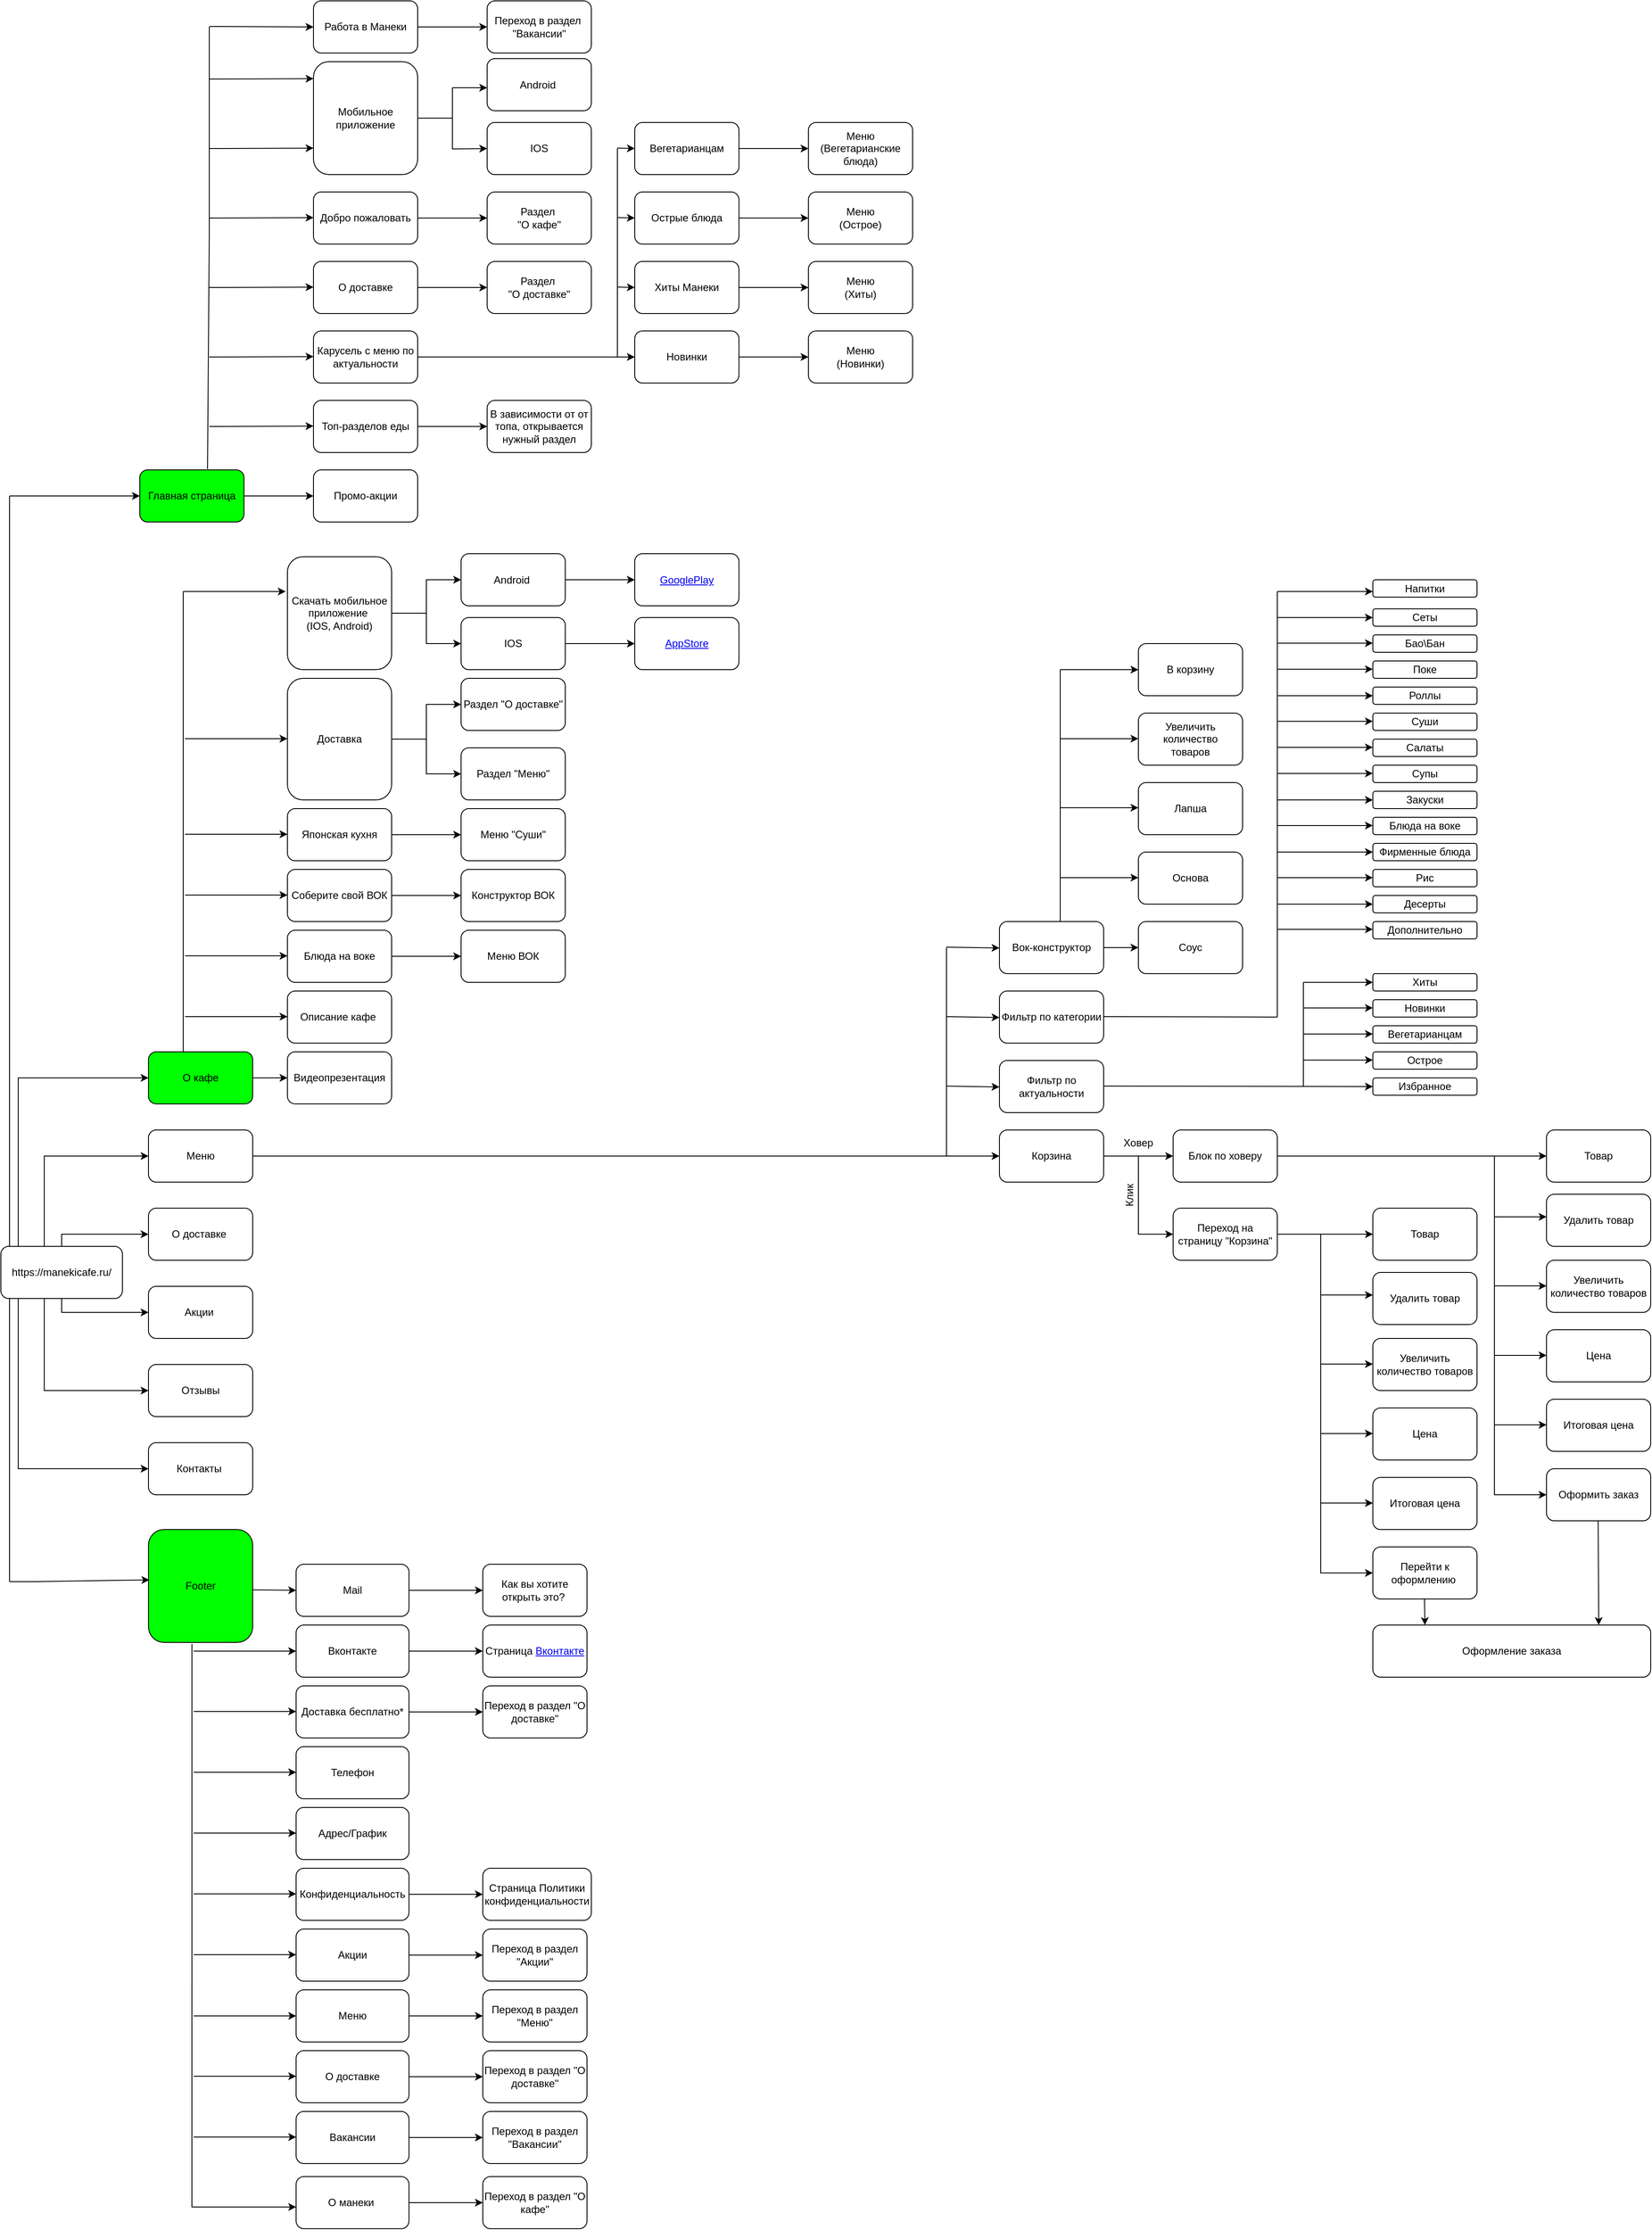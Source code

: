 <mxfile version="20.2.0" type="github">
  <diagram id="6a731a19-8d31-9384-78a2-239565b7b9f0" name="Page-1">
    <mxGraphModel dx="2031" dy="2731" grid="1" gridSize="10" guides="1" tooltips="1" connect="1" arrows="1" fold="1" page="1" pageScale="1" pageWidth="1169" pageHeight="827" background="none" math="0" shadow="0">
      <root>
        <mxCell id="0" />
        <mxCell id="1" parent="0" />
        <mxCell id="S8iGS64HaeXEKzcs_TdU-1784" value="https://manekicafe.ru/" style="rounded=1;whiteSpace=wrap;html=1;" parent="1" vertex="1">
          <mxGeometry x="30" y="354" width="140" height="60" as="geometry" />
        </mxCell>
        <mxCell id="S8iGS64HaeXEKzcs_TdU-1786" value="Меню" style="rounded=1;whiteSpace=wrap;html=1;" parent="1" vertex="1">
          <mxGeometry x="200" y="220" width="120" height="60" as="geometry" />
        </mxCell>
        <mxCell id="S8iGS64HaeXEKzcs_TdU-1804" value="" style="edgeStyle=orthogonalEdgeStyle;rounded=0;orthogonalLoop=1;jettySize=auto;html=1;" parent="1" source="S8iGS64HaeXEKzcs_TdU-1787" target="S8iGS64HaeXEKzcs_TdU-1801" edge="1">
          <mxGeometry relative="1" as="geometry" />
        </mxCell>
        <mxCell id="S8iGS64HaeXEKzcs_TdU-1787" value="О кафе" style="rounded=1;whiteSpace=wrap;html=1;fillColor=#00FF00;" parent="1" vertex="1">
          <mxGeometry x="200" y="130" width="120" height="60" as="geometry" />
        </mxCell>
        <mxCell id="S8iGS64HaeXEKzcs_TdU-1788" value="О доставке&amp;nbsp;" style="rounded=1;whiteSpace=wrap;html=1;" parent="1" vertex="1">
          <mxGeometry x="200" y="310" width="120" height="60" as="geometry" />
        </mxCell>
        <mxCell id="S8iGS64HaeXEKzcs_TdU-1789" value="Акции&amp;nbsp;" style="rounded=1;whiteSpace=wrap;html=1;" parent="1" vertex="1">
          <mxGeometry x="200" y="400" width="120" height="60" as="geometry" />
        </mxCell>
        <mxCell id="S8iGS64HaeXEKzcs_TdU-1790" value="Отзывы" style="rounded=1;whiteSpace=wrap;html=1;" parent="1" vertex="1">
          <mxGeometry x="200" y="490" width="120" height="60" as="geometry" />
        </mxCell>
        <mxCell id="S8iGS64HaeXEKzcs_TdU-1791" value="Контакты&amp;nbsp;" style="rounded=1;whiteSpace=wrap;html=1;" parent="1" vertex="1">
          <mxGeometry x="200" y="580" width="120" height="60" as="geometry" />
        </mxCell>
        <mxCell id="S8iGS64HaeXEKzcs_TdU-1792" value="" style="endArrow=classic;html=1;rounded=0;edgeStyle=orthogonalEdgeStyle;entryX=0;entryY=0.5;entryDx=0;entryDy=0;" parent="1" target="S8iGS64HaeXEKzcs_TdU-1787" edge="1">
          <mxGeometry width="50" height="50" relative="1" as="geometry">
            <mxPoint x="50" y="354" as="sourcePoint" />
            <mxPoint x="90" y="160" as="targetPoint" />
            <Array as="points">
              <mxPoint x="50" y="354" />
              <mxPoint x="50" y="160" />
            </Array>
          </mxGeometry>
        </mxCell>
        <mxCell id="S8iGS64HaeXEKzcs_TdU-1793" value="" style="endArrow=classic;html=1;rounded=0;edgeStyle=orthogonalEdgeStyle;entryX=0;entryY=0.5;entryDx=0;entryDy=0;" parent="1" target="S8iGS64HaeXEKzcs_TdU-1786" edge="1">
          <mxGeometry width="50" height="50" relative="1" as="geometry">
            <mxPoint x="80" y="354" as="sourcePoint" />
            <mxPoint x="160" y="230" as="targetPoint" />
            <Array as="points">
              <mxPoint x="80" y="354" />
              <mxPoint x="80" y="250" />
            </Array>
          </mxGeometry>
        </mxCell>
        <mxCell id="S8iGS64HaeXEKzcs_TdU-1794" value="" style="endArrow=classic;html=1;rounded=0;edgeStyle=orthogonalEdgeStyle;exitX=0.5;exitY=0;exitDx=0;exitDy=0;entryX=0;entryY=0.5;entryDx=0;entryDy=0;" parent="1" source="S8iGS64HaeXEKzcs_TdU-1784" target="S8iGS64HaeXEKzcs_TdU-1788" edge="1">
          <mxGeometry width="50" height="50" relative="1" as="geometry">
            <mxPoint x="110" y="436" as="sourcePoint" />
            <mxPoint x="190" y="332" as="targetPoint" />
          </mxGeometry>
        </mxCell>
        <mxCell id="S8iGS64HaeXEKzcs_TdU-1796" value="" style="endArrow=classic;html=1;rounded=0;edgeStyle=orthogonalEdgeStyle;exitX=0.5;exitY=1;exitDx=0;exitDy=0;" parent="1" source="S8iGS64HaeXEKzcs_TdU-1784" edge="1">
          <mxGeometry width="50" height="50" relative="1" as="geometry">
            <mxPoint x="90" y="414" as="sourcePoint" />
            <mxPoint x="200" y="430" as="targetPoint" />
            <Array as="points">
              <mxPoint x="100" y="430" />
            </Array>
          </mxGeometry>
        </mxCell>
        <mxCell id="S8iGS64HaeXEKzcs_TdU-1799" value="" style="endArrow=classic;html=1;rounded=0;edgeStyle=orthogonalEdgeStyle;entryX=0;entryY=0.5;entryDx=0;entryDy=0;" parent="1" target="S8iGS64HaeXEKzcs_TdU-1790" edge="1">
          <mxGeometry width="50" height="50" relative="1" as="geometry">
            <mxPoint x="80" y="414" as="sourcePoint" />
            <mxPoint x="80" y="520" as="targetPoint" />
            <Array as="points">
              <mxPoint x="80" y="520" />
            </Array>
          </mxGeometry>
        </mxCell>
        <mxCell id="S8iGS64HaeXEKzcs_TdU-1800" value="" style="endArrow=classic;html=1;rounded=0;edgeStyle=orthogonalEdgeStyle;entryX=0;entryY=0.5;entryDx=0;entryDy=0;" parent="1" target="S8iGS64HaeXEKzcs_TdU-1791" edge="1">
          <mxGeometry width="50" height="50" relative="1" as="geometry">
            <mxPoint x="50" y="414" as="sourcePoint" />
            <mxPoint x="50" y="620" as="targetPoint" />
            <Array as="points">
              <mxPoint x="50" y="610" />
            </Array>
          </mxGeometry>
        </mxCell>
        <mxCell id="S8iGS64HaeXEKzcs_TdU-1801" value="Видеопрезентация" style="rounded=1;whiteSpace=wrap;html=1;" parent="1" vertex="1">
          <mxGeometry x="360" y="130" width="120" height="60" as="geometry" />
        </mxCell>
        <mxCell id="S8iGS64HaeXEKzcs_TdU-1805" value="Описание кафе&amp;nbsp;" style="rounded=1;whiteSpace=wrap;html=1;" parent="1" vertex="1">
          <mxGeometry x="360" y="60" width="120" height="60" as="geometry" />
        </mxCell>
        <mxCell id="S8iGS64HaeXEKzcs_TdU-1812" value="" style="edgeStyle=orthogonalEdgeStyle;rounded=0;orthogonalLoop=1;jettySize=auto;html=1;" parent="1" source="S8iGS64HaeXEKzcs_TdU-1806" target="S8iGS64HaeXEKzcs_TdU-1811" edge="1">
          <mxGeometry relative="1" as="geometry" />
        </mxCell>
        <mxCell id="S8iGS64HaeXEKzcs_TdU-1806" value="Блюда на воке" style="rounded=1;whiteSpace=wrap;html=1;" parent="1" vertex="1">
          <mxGeometry x="360" y="-10" width="120" height="60" as="geometry" />
        </mxCell>
        <mxCell id="S8iGS64HaeXEKzcs_TdU-1814" value="" style="edgeStyle=orthogonalEdgeStyle;rounded=0;orthogonalLoop=1;jettySize=auto;html=1;" parent="1" source="S8iGS64HaeXEKzcs_TdU-1807" target="S8iGS64HaeXEKzcs_TdU-1813" edge="1">
          <mxGeometry relative="1" as="geometry" />
        </mxCell>
        <mxCell id="S8iGS64HaeXEKzcs_TdU-1807" value="Соберите свой ВОК" style="rounded=1;whiteSpace=wrap;html=1;" parent="1" vertex="1">
          <mxGeometry x="360" y="-80" width="120" height="60" as="geometry" />
        </mxCell>
        <mxCell id="S8iGS64HaeXEKzcs_TdU-1816" value="" style="edgeStyle=orthogonalEdgeStyle;rounded=0;orthogonalLoop=1;jettySize=auto;html=1;" parent="1" source="S8iGS64HaeXEKzcs_TdU-1808" target="S8iGS64HaeXEKzcs_TdU-1815" edge="1">
          <mxGeometry relative="1" as="geometry" />
        </mxCell>
        <mxCell id="S8iGS64HaeXEKzcs_TdU-1808" value="Японская кухня" style="rounded=1;whiteSpace=wrap;html=1;" parent="1" vertex="1">
          <mxGeometry x="360" y="-150" width="120" height="60" as="geometry" />
        </mxCell>
        <mxCell id="S8iGS64HaeXEKzcs_TdU-1818" value="" style="edgeStyle=orthogonalEdgeStyle;rounded=0;orthogonalLoop=1;jettySize=auto;html=1;" parent="1" source="S8iGS64HaeXEKzcs_TdU-1809" target="S8iGS64HaeXEKzcs_TdU-1817" edge="1">
          <mxGeometry relative="1" as="geometry" />
        </mxCell>
        <mxCell id="S8iGS64HaeXEKzcs_TdU-1820" value="" style="edgeStyle=orthogonalEdgeStyle;rounded=0;orthogonalLoop=1;jettySize=auto;html=1;" parent="1" source="S8iGS64HaeXEKzcs_TdU-1809" target="S8iGS64HaeXEKzcs_TdU-1819" edge="1">
          <mxGeometry relative="1" as="geometry" />
        </mxCell>
        <mxCell id="S8iGS64HaeXEKzcs_TdU-1809" value="Доставка" style="rounded=1;whiteSpace=wrap;html=1;" parent="1" vertex="1">
          <mxGeometry x="360" y="-300" width="120" height="140" as="geometry" />
        </mxCell>
        <mxCell id="S8iGS64HaeXEKzcs_TdU-1822" value="" style="edgeStyle=orthogonalEdgeStyle;rounded=0;orthogonalLoop=1;jettySize=auto;html=1;" parent="1" source="S8iGS64HaeXEKzcs_TdU-1810" target="S8iGS64HaeXEKzcs_TdU-1821" edge="1">
          <mxGeometry relative="1" as="geometry" />
        </mxCell>
        <mxCell id="S8iGS64HaeXEKzcs_TdU-1824" value="" style="edgeStyle=orthogonalEdgeStyle;rounded=0;orthogonalLoop=1;jettySize=auto;html=1;" parent="1" source="S8iGS64HaeXEKzcs_TdU-1810" target="S8iGS64HaeXEKzcs_TdU-1823" edge="1">
          <mxGeometry relative="1" as="geometry" />
        </mxCell>
        <mxCell id="S8iGS64HaeXEKzcs_TdU-1810" value="Скачать мобильное приложение&amp;nbsp;&lt;br&gt;(IOS, Android)" style="rounded=1;whiteSpace=wrap;html=1;" parent="1" vertex="1">
          <mxGeometry x="360" y="-440" width="120" height="130" as="geometry" />
        </mxCell>
        <mxCell id="S8iGS64HaeXEKzcs_TdU-1811" value="Меню ВОК" style="whiteSpace=wrap;html=1;rounded=1;" parent="1" vertex="1">
          <mxGeometry x="560" y="-10" width="120" height="60" as="geometry" />
        </mxCell>
        <mxCell id="S8iGS64HaeXEKzcs_TdU-1813" value="Конструктор ВОК" style="whiteSpace=wrap;html=1;rounded=1;" parent="1" vertex="1">
          <mxGeometry x="560" y="-80" width="120" height="60" as="geometry" />
        </mxCell>
        <mxCell id="S8iGS64HaeXEKzcs_TdU-1815" value="Меню &quot;Суши&quot;" style="whiteSpace=wrap;html=1;rounded=1;" parent="1" vertex="1">
          <mxGeometry x="560" y="-150" width="120" height="60" as="geometry" />
        </mxCell>
        <mxCell id="S8iGS64HaeXEKzcs_TdU-1817" value="Раздел &quot;О доставке&quot;" style="whiteSpace=wrap;html=1;rounded=1;" parent="1" vertex="1">
          <mxGeometry x="560" y="-300" width="120" height="60" as="geometry" />
        </mxCell>
        <mxCell id="S8iGS64HaeXEKzcs_TdU-1819" value="Раздел &quot;Меню&quot;" style="whiteSpace=wrap;html=1;rounded=1;" parent="1" vertex="1">
          <mxGeometry x="560" y="-220" width="120" height="60" as="geometry" />
        </mxCell>
        <mxCell id="S8iGS64HaeXEKzcs_TdU-1884" value="" style="edgeStyle=orthogonalEdgeStyle;rounded=0;orthogonalLoop=1;jettySize=auto;html=1;" parent="1" source="S8iGS64HaeXEKzcs_TdU-1821" target="S8iGS64HaeXEKzcs_TdU-1883" edge="1">
          <mxGeometry relative="1" as="geometry" />
        </mxCell>
        <mxCell id="S8iGS64HaeXEKzcs_TdU-1821" value="IOS" style="whiteSpace=wrap;html=1;rounded=1;" parent="1" vertex="1">
          <mxGeometry x="560" y="-370" width="120" height="60" as="geometry" />
        </mxCell>
        <mxCell id="S8iGS64HaeXEKzcs_TdU-1877" value="" style="edgeStyle=orthogonalEdgeStyle;rounded=0;orthogonalLoop=1;jettySize=auto;html=1;" parent="1" source="S8iGS64HaeXEKzcs_TdU-1823" target="S8iGS64HaeXEKzcs_TdU-1876" edge="1">
          <mxGeometry relative="1" as="geometry" />
        </mxCell>
        <mxCell id="S8iGS64HaeXEKzcs_TdU-1823" value="Android&amp;nbsp;" style="whiteSpace=wrap;html=1;rounded=1;" parent="1" vertex="1">
          <mxGeometry x="560" y="-443.5" width="120" height="60" as="geometry" />
        </mxCell>
        <mxCell id="S8iGS64HaeXEKzcs_TdU-1826" value="" style="endArrow=none;html=1;rounded=0;" parent="1" edge="1">
          <mxGeometry width="50" height="50" relative="1" as="geometry">
            <mxPoint x="240" y="130" as="sourcePoint" />
            <mxPoint x="240" y="-400" as="targetPoint" />
          </mxGeometry>
        </mxCell>
        <mxCell id="S8iGS64HaeXEKzcs_TdU-1827" value="" style="endArrow=classic;html=1;rounded=0;entryX=-0.017;entryY=0.308;entryDx=0;entryDy=0;entryPerimeter=0;" parent="1" target="S8iGS64HaeXEKzcs_TdU-1810" edge="1">
          <mxGeometry width="50" height="50" relative="1" as="geometry">
            <mxPoint x="240" y="-400" as="sourcePoint" />
            <mxPoint x="290" y="-450" as="targetPoint" />
          </mxGeometry>
        </mxCell>
        <mxCell id="S8iGS64HaeXEKzcs_TdU-1828" value="" style="endArrow=classic;html=1;rounded=0;entryX=-0.017;entryY=0.308;entryDx=0;entryDy=0;entryPerimeter=0;" parent="1" edge="1">
          <mxGeometry width="50" height="50" relative="1" as="geometry">
            <mxPoint x="242.04" y="-230.5" as="sourcePoint" />
            <mxPoint x="360.0" y="-230.46" as="targetPoint" />
          </mxGeometry>
        </mxCell>
        <mxCell id="S8iGS64HaeXEKzcs_TdU-1829" value="" style="endArrow=classic;html=1;rounded=0;entryX=-0.017;entryY=0.308;entryDx=0;entryDy=0;entryPerimeter=0;" parent="1" edge="1">
          <mxGeometry width="50" height="50" relative="1" as="geometry">
            <mxPoint x="242.04" y="-120.5" as="sourcePoint" />
            <mxPoint x="360.0" y="-120.46" as="targetPoint" />
          </mxGeometry>
        </mxCell>
        <mxCell id="S8iGS64HaeXEKzcs_TdU-1830" value="" style="endArrow=classic;html=1;rounded=0;entryX=-0.017;entryY=0.308;entryDx=0;entryDy=0;entryPerimeter=0;" parent="1" edge="1">
          <mxGeometry width="50" height="50" relative="1" as="geometry">
            <mxPoint x="242.04" y="-50.5" as="sourcePoint" />
            <mxPoint x="360.0" y="-50.46" as="targetPoint" />
          </mxGeometry>
        </mxCell>
        <mxCell id="S8iGS64HaeXEKzcs_TdU-1831" value="" style="endArrow=classic;html=1;rounded=0;entryX=-0.017;entryY=0.308;entryDx=0;entryDy=0;entryPerimeter=0;" parent="1" edge="1">
          <mxGeometry width="50" height="50" relative="1" as="geometry">
            <mxPoint x="242.04" y="19.5" as="sourcePoint" />
            <mxPoint x="360.0" y="19.54" as="targetPoint" />
          </mxGeometry>
        </mxCell>
        <mxCell id="S8iGS64HaeXEKzcs_TdU-1832" value="" style="endArrow=classic;html=1;rounded=0;entryX=-0.017;entryY=0.308;entryDx=0;entryDy=0;entryPerimeter=0;" parent="1" edge="1">
          <mxGeometry width="50" height="50" relative="1" as="geometry">
            <mxPoint x="242.04" y="89.5" as="sourcePoint" />
            <mxPoint x="360.0" y="89.54" as="targetPoint" />
          </mxGeometry>
        </mxCell>
        <mxCell id="S8iGS64HaeXEKzcs_TdU-1835" value="" style="edgeStyle=orthogonalEdgeStyle;rounded=0;orthogonalLoop=1;jettySize=auto;html=1;" parent="1" target="S8iGS64HaeXEKzcs_TdU-1834" edge="1">
          <mxGeometry relative="1" as="geometry">
            <mxPoint x="250" y="1455" as="sourcePoint" />
            <Array as="points">
              <mxPoint x="250" y="1460" />
            </Array>
          </mxGeometry>
        </mxCell>
        <mxCell id="S8iGS64HaeXEKzcs_TdU-1833" value="Footer" style="rounded=1;whiteSpace=wrap;html=1;fillColor=#00FF00;" parent="1" vertex="1">
          <mxGeometry x="200" y="680" width="120" height="130" as="geometry" />
        </mxCell>
        <mxCell id="S8iGS64HaeXEKzcs_TdU-1875" value="" style="edgeStyle=orthogonalEdgeStyle;rounded=0;orthogonalLoop=1;jettySize=auto;html=1;" parent="1" source="S8iGS64HaeXEKzcs_TdU-1834" target="S8iGS64HaeXEKzcs_TdU-1874" edge="1">
          <mxGeometry relative="1" as="geometry" />
        </mxCell>
        <mxCell id="S8iGS64HaeXEKzcs_TdU-1834" value="О манеки&amp;nbsp;" style="whiteSpace=wrap;html=1;rounded=1;" parent="1" vertex="1">
          <mxGeometry x="370" y="1425" width="130" height="60" as="geometry" />
        </mxCell>
        <mxCell id="S8iGS64HaeXEKzcs_TdU-1836" value="Адрес/График" style="whiteSpace=wrap;html=1;rounded=1;" parent="1" vertex="1">
          <mxGeometry x="370" y="1000" width="130" height="60" as="geometry" />
        </mxCell>
        <mxCell id="S8iGS64HaeXEKzcs_TdU-1865" value="" style="edgeStyle=orthogonalEdgeStyle;rounded=0;orthogonalLoop=1;jettySize=auto;html=1;" parent="1" source="S8iGS64HaeXEKzcs_TdU-1837" target="S8iGS64HaeXEKzcs_TdU-1864" edge="1">
          <mxGeometry relative="1" as="geometry" />
        </mxCell>
        <mxCell id="S8iGS64HaeXEKzcs_TdU-1837" value="Конфиденциальность" style="whiteSpace=wrap;html=1;rounded=1;" parent="1" vertex="1">
          <mxGeometry x="370" y="1070" width="130" height="60" as="geometry" />
        </mxCell>
        <mxCell id="S8iGS64HaeXEKzcs_TdU-1867" value="" style="edgeStyle=orthogonalEdgeStyle;rounded=0;orthogonalLoop=1;jettySize=auto;html=1;" parent="1" source="S8iGS64HaeXEKzcs_TdU-1838" target="S8iGS64HaeXEKzcs_TdU-1866" edge="1">
          <mxGeometry relative="1" as="geometry" />
        </mxCell>
        <mxCell id="S8iGS64HaeXEKzcs_TdU-1838" value="Акции" style="whiteSpace=wrap;html=1;rounded=1;" parent="1" vertex="1">
          <mxGeometry x="370" y="1140" width="130" height="60" as="geometry" />
        </mxCell>
        <mxCell id="S8iGS64HaeXEKzcs_TdU-1869" value="" style="edgeStyle=orthogonalEdgeStyle;rounded=0;orthogonalLoop=1;jettySize=auto;html=1;" parent="1" source="S8iGS64HaeXEKzcs_TdU-1839" target="S8iGS64HaeXEKzcs_TdU-1868" edge="1">
          <mxGeometry relative="1" as="geometry" />
        </mxCell>
        <mxCell id="S8iGS64HaeXEKzcs_TdU-1839" value="Меню" style="whiteSpace=wrap;html=1;rounded=1;" parent="1" vertex="1">
          <mxGeometry x="370" y="1210" width="130" height="60" as="geometry" />
        </mxCell>
        <mxCell id="S8iGS64HaeXEKzcs_TdU-1871" value="" style="edgeStyle=orthogonalEdgeStyle;rounded=0;orthogonalLoop=1;jettySize=auto;html=1;" parent="1" source="S8iGS64HaeXEKzcs_TdU-1840" target="S8iGS64HaeXEKzcs_TdU-1870" edge="1">
          <mxGeometry relative="1" as="geometry" />
        </mxCell>
        <mxCell id="S8iGS64HaeXEKzcs_TdU-1840" value="О доставке" style="whiteSpace=wrap;html=1;rounded=1;" parent="1" vertex="1">
          <mxGeometry x="370" y="1280" width="130" height="60" as="geometry" />
        </mxCell>
        <mxCell id="S8iGS64HaeXEKzcs_TdU-1873" value="" style="edgeStyle=orthogonalEdgeStyle;rounded=0;orthogonalLoop=1;jettySize=auto;html=1;" parent="1" source="S8iGS64HaeXEKzcs_TdU-1841" target="S8iGS64HaeXEKzcs_TdU-1872" edge="1">
          <mxGeometry relative="1" as="geometry" />
        </mxCell>
        <mxCell id="S8iGS64HaeXEKzcs_TdU-1841" value="Вакансии" style="whiteSpace=wrap;html=1;rounded=1;" parent="1" vertex="1">
          <mxGeometry x="370" y="1350" width="130" height="60" as="geometry" />
        </mxCell>
        <mxCell id="S8iGS64HaeXEKzcs_TdU-1842" value="" style="endArrow=none;html=1;rounded=0;entryX=0.417;entryY=1.015;entryDx=0;entryDy=0;entryPerimeter=0;" parent="1" target="S8iGS64HaeXEKzcs_TdU-1833" edge="1">
          <mxGeometry width="50" height="50" relative="1" as="geometry">
            <mxPoint x="250" y="1460" as="sourcePoint" />
            <mxPoint x="250" y="750" as="targetPoint" />
          </mxGeometry>
        </mxCell>
        <mxCell id="S8iGS64HaeXEKzcs_TdU-1843" value="" style="endArrow=classic;html=1;rounded=0;entryX=-0.017;entryY=0.308;entryDx=0;entryDy=0;entryPerimeter=0;" parent="1" edge="1">
          <mxGeometry width="50" height="50" relative="1" as="geometry">
            <mxPoint x="252.04" y="1379.5" as="sourcePoint" />
            <mxPoint x="370" y="1379.54" as="targetPoint" />
          </mxGeometry>
        </mxCell>
        <mxCell id="S8iGS64HaeXEKzcs_TdU-1844" value="" style="endArrow=classic;html=1;rounded=0;entryX=-0.017;entryY=0.308;entryDx=0;entryDy=0;entryPerimeter=0;" parent="1" edge="1">
          <mxGeometry width="50" height="50" relative="1" as="geometry">
            <mxPoint x="252.04" y="1029.5" as="sourcePoint" />
            <mxPoint x="370" y="1029.54" as="targetPoint" />
          </mxGeometry>
        </mxCell>
        <mxCell id="S8iGS64HaeXEKzcs_TdU-1845" value="" style="endArrow=classic;html=1;rounded=0;entryX=-0.017;entryY=0.308;entryDx=0;entryDy=0;entryPerimeter=0;" parent="1" edge="1">
          <mxGeometry width="50" height="50" relative="1" as="geometry">
            <mxPoint x="252.04" y="1099.5" as="sourcePoint" />
            <mxPoint x="370" y="1099.54" as="targetPoint" />
          </mxGeometry>
        </mxCell>
        <mxCell id="S8iGS64HaeXEKzcs_TdU-1846" value="" style="endArrow=classic;html=1;rounded=0;entryX=-0.017;entryY=0.308;entryDx=0;entryDy=0;entryPerimeter=0;" parent="1" edge="1">
          <mxGeometry width="50" height="50" relative="1" as="geometry">
            <mxPoint x="252.04" y="1169.5" as="sourcePoint" />
            <mxPoint x="370" y="1169.54" as="targetPoint" />
          </mxGeometry>
        </mxCell>
        <mxCell id="S8iGS64HaeXEKzcs_TdU-1847" value="" style="endArrow=classic;html=1;rounded=0;entryX=-0.017;entryY=0.308;entryDx=0;entryDy=0;entryPerimeter=0;" parent="1" edge="1">
          <mxGeometry width="50" height="50" relative="1" as="geometry">
            <mxPoint x="252.04" y="1240" as="sourcePoint" />
            <mxPoint x="370" y="1240.04" as="targetPoint" />
          </mxGeometry>
        </mxCell>
        <mxCell id="S8iGS64HaeXEKzcs_TdU-1848" value="" style="endArrow=classic;html=1;rounded=0;entryX=-0.017;entryY=0.308;entryDx=0;entryDy=0;entryPerimeter=0;" parent="1" edge="1">
          <mxGeometry width="50" height="50" relative="1" as="geometry">
            <mxPoint x="252.04" y="1309.5" as="sourcePoint" />
            <mxPoint x="370" y="1309.54" as="targetPoint" />
          </mxGeometry>
        </mxCell>
        <mxCell id="S8iGS64HaeXEKzcs_TdU-1849" value="Телефон" style="whiteSpace=wrap;html=1;rounded=1;" parent="1" vertex="1">
          <mxGeometry x="370" y="930" width="130" height="60" as="geometry" />
        </mxCell>
        <mxCell id="S8iGS64HaeXEKzcs_TdU-1863" value="" style="edgeStyle=orthogonalEdgeStyle;rounded=0;orthogonalLoop=1;jettySize=auto;html=1;" parent="1" source="S8iGS64HaeXEKzcs_TdU-1850" target="S8iGS64HaeXEKzcs_TdU-1862" edge="1">
          <mxGeometry relative="1" as="geometry" />
        </mxCell>
        <mxCell id="S8iGS64HaeXEKzcs_TdU-1850" value="Доставка бесплатно*" style="whiteSpace=wrap;html=1;rounded=1;" parent="1" vertex="1">
          <mxGeometry x="370" y="860" width="130" height="60" as="geometry" />
        </mxCell>
        <mxCell id="S8iGS64HaeXEKzcs_TdU-1861" value="" style="edgeStyle=orthogonalEdgeStyle;rounded=0;orthogonalLoop=1;jettySize=auto;html=1;" parent="1" source="S8iGS64HaeXEKzcs_TdU-1851" target="S8iGS64HaeXEKzcs_TdU-1860" edge="1">
          <mxGeometry relative="1" as="geometry" />
        </mxCell>
        <mxCell id="S8iGS64HaeXEKzcs_TdU-1851" value="Вконтакте" style="whiteSpace=wrap;html=1;rounded=1;" parent="1" vertex="1">
          <mxGeometry x="370" y="790" width="130" height="60" as="geometry" />
        </mxCell>
        <mxCell id="S8iGS64HaeXEKzcs_TdU-1859" value="" style="edgeStyle=orthogonalEdgeStyle;rounded=0;orthogonalLoop=1;jettySize=auto;html=1;" parent="1" source="S8iGS64HaeXEKzcs_TdU-1852" target="S8iGS64HaeXEKzcs_TdU-1858" edge="1">
          <mxGeometry relative="1" as="geometry" />
        </mxCell>
        <mxCell id="S8iGS64HaeXEKzcs_TdU-1852" value="Mail" style="whiteSpace=wrap;html=1;rounded=1;" parent="1" vertex="1">
          <mxGeometry x="370" y="720" width="130" height="60" as="geometry" />
        </mxCell>
        <mxCell id="S8iGS64HaeXEKzcs_TdU-1853" value="" style="endArrow=classic;html=1;rounded=0;entryX=-0.017;entryY=0.308;entryDx=0;entryDy=0;entryPerimeter=0;" parent="1" edge="1">
          <mxGeometry width="50" height="50" relative="1" as="geometry">
            <mxPoint x="252.04" y="820" as="sourcePoint" />
            <mxPoint x="370" y="820.04" as="targetPoint" />
          </mxGeometry>
        </mxCell>
        <mxCell id="S8iGS64HaeXEKzcs_TdU-1854" value="" style="endArrow=classic;html=1;rounded=0;entryX=-0.017;entryY=0.308;entryDx=0;entryDy=0;entryPerimeter=0;" parent="1" edge="1">
          <mxGeometry width="50" height="50" relative="1" as="geometry">
            <mxPoint x="252.04" y="889.5" as="sourcePoint" />
            <mxPoint x="370" y="889.54" as="targetPoint" />
          </mxGeometry>
        </mxCell>
        <mxCell id="S8iGS64HaeXEKzcs_TdU-1855" value="" style="endArrow=classic;html=1;rounded=0;entryX=-0.017;entryY=0.308;entryDx=0;entryDy=0;entryPerimeter=0;" parent="1" edge="1">
          <mxGeometry width="50" height="50" relative="1" as="geometry">
            <mxPoint x="252.04" y="959.5" as="sourcePoint" />
            <mxPoint x="370" y="959.54" as="targetPoint" />
          </mxGeometry>
        </mxCell>
        <mxCell id="S8iGS64HaeXEKzcs_TdU-1858" value="Как вы хотите открыть это?&amp;nbsp;" style="whiteSpace=wrap;html=1;rounded=1;" parent="1" vertex="1">
          <mxGeometry x="585" y="720" width="120" height="60" as="geometry" />
        </mxCell>
        <mxCell id="S8iGS64HaeXEKzcs_TdU-1860" value="Страница &lt;a href=&quot;https://vk.com/maneki_yar&quot;&gt;Вконтакте&lt;/a&gt;" style="whiteSpace=wrap;html=1;rounded=1;" parent="1" vertex="1">
          <mxGeometry x="585" y="790" width="120" height="60" as="geometry" />
        </mxCell>
        <mxCell id="S8iGS64HaeXEKzcs_TdU-1862" value="Переход в раздел &quot;О доставке&quot;" style="whiteSpace=wrap;html=1;rounded=1;" parent="1" vertex="1">
          <mxGeometry x="585" y="860" width="120" height="60" as="geometry" />
        </mxCell>
        <mxCell id="S8iGS64HaeXEKzcs_TdU-1864" value="Страница Политики конфиденциальности" style="whiteSpace=wrap;html=1;rounded=1;" parent="1" vertex="1">
          <mxGeometry x="585" y="1070" width="125" height="60" as="geometry" />
        </mxCell>
        <mxCell id="S8iGS64HaeXEKzcs_TdU-1866" value="Переход в раздел &quot;Акции&quot;" style="whiteSpace=wrap;html=1;rounded=1;" parent="1" vertex="1">
          <mxGeometry x="585" y="1140" width="120" height="60" as="geometry" />
        </mxCell>
        <mxCell id="S8iGS64HaeXEKzcs_TdU-1868" value="Переход в раздел &quot;Меню&quot;" style="whiteSpace=wrap;html=1;rounded=1;" parent="1" vertex="1">
          <mxGeometry x="585" y="1210" width="120" height="60" as="geometry" />
        </mxCell>
        <mxCell id="S8iGS64HaeXEKzcs_TdU-1870" value="Переход в раздел &quot;О доставке&quot;" style="whiteSpace=wrap;html=1;rounded=1;" parent="1" vertex="1">
          <mxGeometry x="585" y="1280" width="120" height="60" as="geometry" />
        </mxCell>
        <mxCell id="S8iGS64HaeXEKzcs_TdU-1872" value="Переход в раздел &quot;Вакансии&quot;" style="whiteSpace=wrap;html=1;rounded=1;" parent="1" vertex="1">
          <mxGeometry x="585" y="1350" width="120" height="60" as="geometry" />
        </mxCell>
        <mxCell id="S8iGS64HaeXEKzcs_TdU-1874" value="Переход в раздел &quot;О кафе&quot;" style="whiteSpace=wrap;html=1;rounded=1;" parent="1" vertex="1">
          <mxGeometry x="585" y="1425" width="120" height="60" as="geometry" />
        </mxCell>
        <mxCell id="S8iGS64HaeXEKzcs_TdU-1876" value="&lt;a href=&quot;https://play.google.com/store/apps/details?id=ru.maneki.app&amp;amp;hl=ru&quot;&gt;GooglePlay&lt;/a&gt;" style="whiteSpace=wrap;html=1;rounded=1;" parent="1" vertex="1">
          <mxGeometry x="760" y="-443.5" width="120" height="60" as="geometry" />
        </mxCell>
        <mxCell id="S8iGS64HaeXEKzcs_TdU-1878" value="" style="endArrow=classic;html=1;rounded=0;" parent="1" edge="1">
          <mxGeometry width="50" height="50" relative="1" as="geometry">
            <mxPoint x="320" y="749.5" as="sourcePoint" />
            <mxPoint x="370" y="750" as="targetPoint" />
          </mxGeometry>
        </mxCell>
        <mxCell id="S8iGS64HaeXEKzcs_TdU-1879" value="" style="endArrow=none;html=1;rounded=0;" parent="1" edge="1">
          <mxGeometry width="50" height="50" relative="1" as="geometry">
            <mxPoint x="40" y="740" as="sourcePoint" />
            <mxPoint x="40" y="414" as="targetPoint" />
          </mxGeometry>
        </mxCell>
        <mxCell id="S8iGS64HaeXEKzcs_TdU-1882" value="" style="endArrow=classic;html=1;rounded=0;entryX=0.008;entryY=0.446;entryDx=0;entryDy=0;entryPerimeter=0;" parent="1" target="S8iGS64HaeXEKzcs_TdU-1833" edge="1">
          <mxGeometry width="50" height="50" relative="1" as="geometry">
            <mxPoint x="40" y="740" as="sourcePoint" />
            <mxPoint x="120" y="740" as="targetPoint" />
            <Array as="points">
              <mxPoint x="70" y="740" />
            </Array>
          </mxGeometry>
        </mxCell>
        <mxCell id="S8iGS64HaeXEKzcs_TdU-1883" value="&lt;a href=&quot;https://apps.apple.com/ru/app/maneki/id1084665597&quot;&gt;AppStore&lt;/a&gt;" style="whiteSpace=wrap;html=1;rounded=1;" parent="1" vertex="1">
          <mxGeometry x="760" y="-370" width="120" height="60" as="geometry" />
        </mxCell>
        <mxCell id="S8iGS64HaeXEKzcs_TdU-1889" value="" style="edgeStyle=orthogonalEdgeStyle;rounded=0;orthogonalLoop=1;jettySize=auto;html=1;" parent="1" source="S8iGS64HaeXEKzcs_TdU-1885" target="S8iGS64HaeXEKzcs_TdU-1888" edge="1">
          <mxGeometry relative="1" as="geometry" />
        </mxCell>
        <mxCell id="S8iGS64HaeXEKzcs_TdU-1885" value="Главная страница" style="rounded=1;whiteSpace=wrap;html=1;fillColor=#00FF00;" parent="1" vertex="1">
          <mxGeometry x="190" y="-540" width="120" height="60" as="geometry" />
        </mxCell>
        <mxCell id="S8iGS64HaeXEKzcs_TdU-1886" value="" style="endArrow=none;html=1;rounded=0;" parent="1" edge="1">
          <mxGeometry width="50" height="50" relative="1" as="geometry">
            <mxPoint x="40" y="354" as="sourcePoint" />
            <mxPoint x="40" y="-510" as="targetPoint" />
          </mxGeometry>
        </mxCell>
        <mxCell id="S8iGS64HaeXEKzcs_TdU-1887" value="" style="endArrow=classic;html=1;rounded=0;entryX=0;entryY=0.5;entryDx=0;entryDy=0;" parent="1" target="S8iGS64HaeXEKzcs_TdU-1885" edge="1">
          <mxGeometry width="50" height="50" relative="1" as="geometry">
            <mxPoint x="40" y="-510" as="sourcePoint" />
            <mxPoint x="90" y="-560" as="targetPoint" />
          </mxGeometry>
        </mxCell>
        <mxCell id="S8iGS64HaeXEKzcs_TdU-1888" value="Промо-акции" style="whiteSpace=wrap;html=1;rounded=1;" parent="1" vertex="1">
          <mxGeometry x="390" y="-540" width="120" height="60" as="geometry" />
        </mxCell>
        <mxCell id="S8iGS64HaeXEKzcs_TdU-1911" value="" style="edgeStyle=orthogonalEdgeStyle;rounded=0;orthogonalLoop=1;jettySize=auto;html=1;" parent="1" source="S8iGS64HaeXEKzcs_TdU-1890" target="S8iGS64HaeXEKzcs_TdU-1910" edge="1">
          <mxGeometry relative="1" as="geometry" />
        </mxCell>
        <mxCell id="S8iGS64HaeXEKzcs_TdU-1890" value="Топ-разделов еды" style="whiteSpace=wrap;html=1;rounded=1;" parent="1" vertex="1">
          <mxGeometry x="390" y="-620" width="120" height="60" as="geometry" />
        </mxCell>
        <mxCell id="S8iGS64HaeXEKzcs_TdU-1913" value="" style="edgeStyle=orthogonalEdgeStyle;rounded=0;orthogonalLoop=1;jettySize=auto;html=1;" parent="1" source="S8iGS64HaeXEKzcs_TdU-1898" target="S8iGS64HaeXEKzcs_TdU-1912" edge="1">
          <mxGeometry relative="1" as="geometry" />
        </mxCell>
        <mxCell id="S8iGS64HaeXEKzcs_TdU-1898" value="Карусель с меню по актуальности" style="whiteSpace=wrap;html=1;rounded=1;" parent="1" vertex="1">
          <mxGeometry x="390" y="-700" width="120" height="60" as="geometry" />
        </mxCell>
        <mxCell id="S8iGS64HaeXEKzcs_TdU-1932" value="" style="edgeStyle=orthogonalEdgeStyle;rounded=0;orthogonalLoop=1;jettySize=auto;html=1;" parent="1" source="S8iGS64HaeXEKzcs_TdU-1899" target="S8iGS64HaeXEKzcs_TdU-1931" edge="1">
          <mxGeometry relative="1" as="geometry" />
        </mxCell>
        <mxCell id="S8iGS64HaeXEKzcs_TdU-1899" value="О доставке" style="whiteSpace=wrap;html=1;rounded=1;" parent="1" vertex="1">
          <mxGeometry x="390" y="-780" width="120" height="60" as="geometry" />
        </mxCell>
        <mxCell id="S8iGS64HaeXEKzcs_TdU-1934" value="" style="edgeStyle=orthogonalEdgeStyle;rounded=0;orthogonalLoop=1;jettySize=auto;html=1;" parent="1" source="S8iGS64HaeXEKzcs_TdU-1900" target="S8iGS64HaeXEKzcs_TdU-1933" edge="1">
          <mxGeometry relative="1" as="geometry" />
        </mxCell>
        <mxCell id="S8iGS64HaeXEKzcs_TdU-1900" value="Добро пожаловать" style="whiteSpace=wrap;html=1;rounded=1;" parent="1" vertex="1">
          <mxGeometry x="390" y="-860" width="120" height="60" as="geometry" />
        </mxCell>
        <mxCell id="S8iGS64HaeXEKzcs_TdU-1936" value="" style="edgeStyle=orthogonalEdgeStyle;rounded=0;orthogonalLoop=1;jettySize=auto;html=1;" parent="1" source="S8iGS64HaeXEKzcs_TdU-1901" edge="1">
          <mxGeometry relative="1" as="geometry">
            <mxPoint x="590" y="-910" as="targetPoint" />
          </mxGeometry>
        </mxCell>
        <mxCell id="S8iGS64HaeXEKzcs_TdU-1901" value="Мобильное приложение" style="whiteSpace=wrap;html=1;rounded=1;" parent="1" vertex="1">
          <mxGeometry x="390" y="-1010" width="120" height="130" as="geometry" />
        </mxCell>
        <mxCell id="S8iGS64HaeXEKzcs_TdU-1947" value="" style="edgeStyle=orthogonalEdgeStyle;rounded=0;orthogonalLoop=1;jettySize=auto;html=1;" parent="1" source="S8iGS64HaeXEKzcs_TdU-1902" target="S8iGS64HaeXEKzcs_TdU-1946" edge="1">
          <mxGeometry relative="1" as="geometry" />
        </mxCell>
        <mxCell id="S8iGS64HaeXEKzcs_TdU-1902" value="Работа в Манеки" style="whiteSpace=wrap;html=1;rounded=1;" parent="1" vertex="1">
          <mxGeometry x="390" y="-1080" width="120" height="60" as="geometry" />
        </mxCell>
        <mxCell id="S8iGS64HaeXEKzcs_TdU-1903" value="" style="endArrow=classic;html=1;rounded=0;entryX=-0.017;entryY=0.308;entryDx=0;entryDy=0;entryPerimeter=0;" parent="1" edge="1">
          <mxGeometry width="50" height="50" relative="1" as="geometry">
            <mxPoint x="270" y="-990" as="sourcePoint" />
            <mxPoint x="390.0" y="-990.46" as="targetPoint" />
          </mxGeometry>
        </mxCell>
        <mxCell id="S8iGS64HaeXEKzcs_TdU-1904" value="" style="endArrow=classic;html=1;rounded=0;entryX=-0.017;entryY=0.308;entryDx=0;entryDy=0;entryPerimeter=0;" parent="1" edge="1">
          <mxGeometry width="50" height="50" relative="1" as="geometry">
            <mxPoint x="270" y="-910" as="sourcePoint" />
            <mxPoint x="390" y="-910.46" as="targetPoint" />
          </mxGeometry>
        </mxCell>
        <mxCell id="S8iGS64HaeXEKzcs_TdU-1905" value="" style="endArrow=classic;html=1;rounded=0;entryX=-0.017;entryY=0.308;entryDx=0;entryDy=0;entryPerimeter=0;" parent="1" edge="1">
          <mxGeometry width="50" height="50" relative="1" as="geometry">
            <mxPoint x="270" y="-830" as="sourcePoint" />
            <mxPoint x="390" y="-830.46" as="targetPoint" />
          </mxGeometry>
        </mxCell>
        <mxCell id="S8iGS64HaeXEKzcs_TdU-1906" value="" style="endArrow=classic;html=1;rounded=0;entryX=-0.017;entryY=0.308;entryDx=0;entryDy=0;entryPerimeter=0;" parent="1" edge="1">
          <mxGeometry width="50" height="50" relative="1" as="geometry">
            <mxPoint x="270" y="-750" as="sourcePoint" />
            <mxPoint x="390" y="-750.46" as="targetPoint" />
          </mxGeometry>
        </mxCell>
        <mxCell id="S8iGS64HaeXEKzcs_TdU-1907" value="" style="endArrow=classic;html=1;rounded=0;entryX=-0.017;entryY=0.308;entryDx=0;entryDy=0;entryPerimeter=0;" parent="1" edge="1">
          <mxGeometry width="50" height="50" relative="1" as="geometry">
            <mxPoint x="270" y="-670" as="sourcePoint" />
            <mxPoint x="390" y="-670.46" as="targetPoint" />
          </mxGeometry>
        </mxCell>
        <mxCell id="S8iGS64HaeXEKzcs_TdU-1908" value="" style="endArrow=classic;html=1;rounded=0;entryX=-0.017;entryY=0.308;entryDx=0;entryDy=0;entryPerimeter=0;" parent="1" edge="1">
          <mxGeometry width="50" height="50" relative="1" as="geometry">
            <mxPoint x="270" y="-590" as="sourcePoint" />
            <mxPoint x="390" y="-590.46" as="targetPoint" />
          </mxGeometry>
        </mxCell>
        <mxCell id="S8iGS64HaeXEKzcs_TdU-1909" value="" style="endArrow=none;html=1;rounded=0;exitX=0.65;exitY=-0.017;exitDx=0;exitDy=0;exitPerimeter=0;" parent="1" source="S8iGS64HaeXEKzcs_TdU-1885" edge="1">
          <mxGeometry width="50" height="50" relative="1" as="geometry">
            <mxPoint x="270" y="-880" as="sourcePoint" />
            <mxPoint x="270" y="-1050" as="targetPoint" />
            <Array as="points">
              <mxPoint x="270" y="-810" />
            </Array>
          </mxGeometry>
        </mxCell>
        <mxCell id="S8iGS64HaeXEKzcs_TdU-1910" value="В зависимости от от топа, открывается нужный раздел" style="whiteSpace=wrap;html=1;rounded=1;" parent="1" vertex="1">
          <mxGeometry x="590" y="-620" width="120" height="60" as="geometry" />
        </mxCell>
        <mxCell id="S8iGS64HaeXEKzcs_TdU-1930" value="" style="edgeStyle=orthogonalEdgeStyle;rounded=0;orthogonalLoop=1;jettySize=auto;html=1;" parent="1" source="S8iGS64HaeXEKzcs_TdU-1912" target="S8iGS64HaeXEKzcs_TdU-1929" edge="1">
          <mxGeometry relative="1" as="geometry" />
        </mxCell>
        <mxCell id="S8iGS64HaeXEKzcs_TdU-1912" value="Новинки" style="whiteSpace=wrap;html=1;rounded=1;" parent="1" vertex="1">
          <mxGeometry x="760" y="-700" width="120" height="60" as="geometry" />
        </mxCell>
        <mxCell id="S8iGS64HaeXEKzcs_TdU-1924" value="" style="edgeStyle=orthogonalEdgeStyle;rounded=0;orthogonalLoop=1;jettySize=auto;html=1;" parent="1" source="S8iGS64HaeXEKzcs_TdU-1914" target="S8iGS64HaeXEKzcs_TdU-1923" edge="1">
          <mxGeometry relative="1" as="geometry" />
        </mxCell>
        <mxCell id="S8iGS64HaeXEKzcs_TdU-1914" value="Вегетарианцам" style="whiteSpace=wrap;html=1;rounded=1;" parent="1" vertex="1">
          <mxGeometry x="760" y="-940" width="120" height="60" as="geometry" />
        </mxCell>
        <mxCell id="S8iGS64HaeXEKzcs_TdU-1926" value="" style="edgeStyle=orthogonalEdgeStyle;rounded=0;orthogonalLoop=1;jettySize=auto;html=1;" parent="1" source="S8iGS64HaeXEKzcs_TdU-1915" target="S8iGS64HaeXEKzcs_TdU-1925" edge="1">
          <mxGeometry relative="1" as="geometry" />
        </mxCell>
        <mxCell id="S8iGS64HaeXEKzcs_TdU-1915" value="Острые блюда" style="whiteSpace=wrap;html=1;rounded=1;" parent="1" vertex="1">
          <mxGeometry x="760" y="-860" width="120" height="60" as="geometry" />
        </mxCell>
        <mxCell id="S8iGS64HaeXEKzcs_TdU-1928" value="" style="edgeStyle=orthogonalEdgeStyle;rounded=0;orthogonalLoop=1;jettySize=auto;html=1;" parent="1" source="S8iGS64HaeXEKzcs_TdU-1916" target="S8iGS64HaeXEKzcs_TdU-1927" edge="1">
          <mxGeometry relative="1" as="geometry" />
        </mxCell>
        <mxCell id="S8iGS64HaeXEKzcs_TdU-1916" value="Хиты Манеки" style="whiteSpace=wrap;html=1;rounded=1;" parent="1" vertex="1">
          <mxGeometry x="760" y="-780" width="120" height="60" as="geometry" />
        </mxCell>
        <mxCell id="S8iGS64HaeXEKzcs_TdU-1917" value="" style="endArrow=none;html=1;rounded=0;" parent="1" edge="1">
          <mxGeometry width="50" height="50" relative="1" as="geometry">
            <mxPoint x="740" y="-670" as="sourcePoint" />
            <mxPoint x="740" y="-910" as="targetPoint" />
          </mxGeometry>
        </mxCell>
        <mxCell id="S8iGS64HaeXEKzcs_TdU-1918" value="" style="endArrow=classic;html=1;rounded=0;" parent="1" edge="1">
          <mxGeometry width="50" height="50" relative="1" as="geometry">
            <mxPoint x="740" y="-910.5" as="sourcePoint" />
            <mxPoint x="760" y="-910" as="targetPoint" />
          </mxGeometry>
        </mxCell>
        <mxCell id="S8iGS64HaeXEKzcs_TdU-1919" value="" style="endArrow=classic;html=1;rounded=0;" parent="1" edge="1">
          <mxGeometry width="50" height="50" relative="1" as="geometry">
            <mxPoint x="740" y="-750.5" as="sourcePoint" />
            <mxPoint x="760" y="-750" as="targetPoint" />
          </mxGeometry>
        </mxCell>
        <mxCell id="S8iGS64HaeXEKzcs_TdU-1920" value="" style="endArrow=classic;html=1;rounded=0;" parent="1" edge="1">
          <mxGeometry width="50" height="50" relative="1" as="geometry">
            <mxPoint x="740" y="-830.5" as="sourcePoint" />
            <mxPoint x="760" y="-830" as="targetPoint" />
          </mxGeometry>
        </mxCell>
        <mxCell id="S8iGS64HaeXEKzcs_TdU-1923" value="Меню&lt;br&gt;(Вегетарианские блюда)" style="whiteSpace=wrap;html=1;rounded=1;" parent="1" vertex="1">
          <mxGeometry x="960" y="-940" width="120" height="60" as="geometry" />
        </mxCell>
        <mxCell id="S8iGS64HaeXEKzcs_TdU-1925" value="Меню&lt;br&gt;(Острое)" style="whiteSpace=wrap;html=1;rounded=1;" parent="1" vertex="1">
          <mxGeometry x="960" y="-860" width="120" height="60" as="geometry" />
        </mxCell>
        <mxCell id="S8iGS64HaeXEKzcs_TdU-1927" value="Меню&lt;br&gt;(Хиты)" style="whiteSpace=wrap;html=1;rounded=1;" parent="1" vertex="1">
          <mxGeometry x="960" y="-780" width="120" height="60" as="geometry" />
        </mxCell>
        <mxCell id="S8iGS64HaeXEKzcs_TdU-1929" value="Меню&lt;br&gt;(Новинки)" style="whiteSpace=wrap;html=1;rounded=1;" parent="1" vertex="1">
          <mxGeometry x="960" y="-700" width="120" height="60" as="geometry" />
        </mxCell>
        <mxCell id="S8iGS64HaeXEKzcs_TdU-1931" value="Раздел&amp;nbsp;&lt;br&gt;&quot;О доставке&quot;" style="whiteSpace=wrap;html=1;rounded=1;" parent="1" vertex="1">
          <mxGeometry x="590" y="-780" width="120" height="60" as="geometry" />
        </mxCell>
        <mxCell id="S8iGS64HaeXEKzcs_TdU-1933" value="Раздел&amp;nbsp;&lt;br&gt;&quot;О кафе&quot;" style="whiteSpace=wrap;html=1;rounded=1;" parent="1" vertex="1">
          <mxGeometry x="590" y="-860" width="120" height="60" as="geometry" />
        </mxCell>
        <mxCell id="S8iGS64HaeXEKzcs_TdU-1937" value="IOS" style="whiteSpace=wrap;html=1;rounded=1;" parent="1" vertex="1">
          <mxGeometry x="590" y="-940" width="120" height="60" as="geometry" />
        </mxCell>
        <mxCell id="S8iGS64HaeXEKzcs_TdU-1938" value="Android&amp;nbsp;" style="whiteSpace=wrap;html=1;rounded=1;" parent="1" vertex="1">
          <mxGeometry x="590" y="-1013.5" width="120" height="60" as="geometry" />
        </mxCell>
        <mxCell id="S8iGS64HaeXEKzcs_TdU-1940" value="" style="endArrow=none;html=1;rounded=0;" parent="1" edge="1">
          <mxGeometry width="50" height="50" relative="1" as="geometry">
            <mxPoint x="550" y="-943.5" as="sourcePoint" />
            <mxPoint x="550" y="-980" as="targetPoint" />
          </mxGeometry>
        </mxCell>
        <mxCell id="S8iGS64HaeXEKzcs_TdU-1942" value="" style="endArrow=classic;html=1;rounded=0;" parent="1" edge="1">
          <mxGeometry width="50" height="50" relative="1" as="geometry">
            <mxPoint x="550" y="-980" as="sourcePoint" />
            <mxPoint x="590" y="-980" as="targetPoint" />
          </mxGeometry>
        </mxCell>
        <mxCell id="S8iGS64HaeXEKzcs_TdU-1943" value="" style="endArrow=classic;html=1;rounded=0;entryX=0;entryY=0.5;entryDx=0;entryDy=0;" parent="1" target="S8iGS64HaeXEKzcs_TdU-1902" edge="1">
          <mxGeometry width="50" height="50" relative="1" as="geometry">
            <mxPoint x="270" y="-1050.5" as="sourcePoint" />
            <mxPoint x="340" y="-1050.5" as="targetPoint" />
          </mxGeometry>
        </mxCell>
        <mxCell id="S8iGS64HaeXEKzcs_TdU-1946" value="Переход в раздел&amp;nbsp;&lt;br&gt;&quot;Вакансии&quot;" style="whiteSpace=wrap;html=1;rounded=1;" parent="1" vertex="1">
          <mxGeometry x="590" y="-1080" width="120" height="60" as="geometry" />
        </mxCell>
        <mxCell id="SeJKQBHuvGcDEFcYtjKs-2" value="" style="edgeStyle=orthogonalEdgeStyle;rounded=0;orthogonalLoop=1;jettySize=auto;html=1;" edge="1" parent="1" source="S8iGS64HaeXEKzcs_TdU-1949" target="SeJKQBHuvGcDEFcYtjKs-1">
          <mxGeometry relative="1" as="geometry" />
        </mxCell>
        <mxCell id="SeJKQBHuvGcDEFcYtjKs-4" value="" style="edgeStyle=orthogonalEdgeStyle;rounded=0;orthogonalLoop=1;jettySize=auto;html=1;" edge="1" parent="1" source="S8iGS64HaeXEKzcs_TdU-1949" target="SeJKQBHuvGcDEFcYtjKs-3">
          <mxGeometry relative="1" as="geometry">
            <Array as="points">
              <mxPoint x="1340" y="250" />
              <mxPoint x="1340" y="340" />
            </Array>
          </mxGeometry>
        </mxCell>
        <mxCell id="S8iGS64HaeXEKzcs_TdU-1949" value="Корзина" style="rounded=1;whiteSpace=wrap;html=1;" parent="1" vertex="1">
          <mxGeometry x="1180" y="220" width="120" height="60" as="geometry" />
        </mxCell>
        <mxCell id="S8iGS64HaeXEKzcs_TdU-1950" value="" style="endArrow=classic;html=1;rounded=0;entryX=0;entryY=0.5;entryDx=0;entryDy=0;" parent="1" target="S8iGS64HaeXEKzcs_TdU-1949" edge="1">
          <mxGeometry width="50" height="50" relative="1" as="geometry">
            <mxPoint x="320" y="250" as="sourcePoint" />
            <mxPoint x="370" y="200" as="targetPoint" />
          </mxGeometry>
        </mxCell>
        <mxCell id="S8iGS64HaeXEKzcs_TdU-1951" value="Фильтр по актуальности" style="rounded=1;whiteSpace=wrap;html=1;" parent="1" vertex="1">
          <mxGeometry x="1180" y="140" width="120" height="60" as="geometry" />
        </mxCell>
        <mxCell id="S8iGS64HaeXEKzcs_TdU-1952" value="Фильтр по категории" style="rounded=1;whiteSpace=wrap;html=1;" parent="1" vertex="1">
          <mxGeometry x="1180" y="60" width="120" height="60" as="geometry" />
        </mxCell>
        <mxCell id="S8iGS64HaeXEKzcs_TdU-1953" value="Вок-конструктор" style="rounded=1;whiteSpace=wrap;html=1;" parent="1" vertex="1">
          <mxGeometry x="1180" y="-20" width="120" height="60" as="geometry" />
        </mxCell>
        <mxCell id="S8iGS64HaeXEKzcs_TdU-1954" value="" style="endArrow=none;html=1;rounded=0;" parent="1" edge="1">
          <mxGeometry width="50" height="50" relative="1" as="geometry">
            <mxPoint x="1119" y="250" as="sourcePoint" />
            <mxPoint x="1119" y="10" as="targetPoint" />
          </mxGeometry>
        </mxCell>
        <mxCell id="S8iGS64HaeXEKzcs_TdU-1955" value="" style="endArrow=classic;html=1;rounded=0;" parent="1" edge="1">
          <mxGeometry width="50" height="50" relative="1" as="geometry">
            <mxPoint x="1119" y="9.47" as="sourcePoint" />
            <mxPoint x="1180" y="10.47" as="targetPoint" />
          </mxGeometry>
        </mxCell>
        <mxCell id="S8iGS64HaeXEKzcs_TdU-1956" value="" style="endArrow=classic;html=1;rounded=0;" parent="1" edge="1">
          <mxGeometry width="50" height="50" relative="1" as="geometry">
            <mxPoint x="1119" y="89.47" as="sourcePoint" />
            <mxPoint x="1180" y="90.47" as="targetPoint" />
          </mxGeometry>
        </mxCell>
        <mxCell id="S8iGS64HaeXEKzcs_TdU-1957" value="" style="endArrow=classic;html=1;rounded=0;" parent="1" edge="1">
          <mxGeometry width="50" height="50" relative="1" as="geometry">
            <mxPoint x="1119" y="169.47" as="sourcePoint" />
            <mxPoint x="1180" y="170.47" as="targetPoint" />
          </mxGeometry>
        </mxCell>
        <mxCell id="S8iGS64HaeXEKzcs_TdU-1958" value="Соус" style="rounded=1;whiteSpace=wrap;html=1;" parent="1" vertex="1">
          <mxGeometry x="1340" y="-20" width="120" height="60" as="geometry" />
        </mxCell>
        <mxCell id="S8iGS64HaeXEKzcs_TdU-1959" value="Основа" style="rounded=1;whiteSpace=wrap;html=1;" parent="1" vertex="1">
          <mxGeometry x="1340" y="-100" width="120" height="60" as="geometry" />
        </mxCell>
        <mxCell id="S8iGS64HaeXEKzcs_TdU-1960" value="Лапша" style="rounded=1;whiteSpace=wrap;html=1;" parent="1" vertex="1">
          <mxGeometry x="1340" y="-180" width="120" height="60" as="geometry" />
        </mxCell>
        <mxCell id="S8iGS64HaeXEKzcs_TdU-1961" value="Увеличить количество &lt;br&gt;товаров" style="rounded=1;whiteSpace=wrap;html=1;" parent="1" vertex="1">
          <mxGeometry x="1340" y="-260" width="120" height="60" as="geometry" />
        </mxCell>
        <mxCell id="S8iGS64HaeXEKzcs_TdU-1962" value="В корзину" style="rounded=1;whiteSpace=wrap;html=1;" parent="1" vertex="1">
          <mxGeometry x="1340" y="-340" width="120" height="60" as="geometry" />
        </mxCell>
        <mxCell id="S8iGS64HaeXEKzcs_TdU-1963" value="" style="endArrow=classic;html=1;rounded=0;entryX=0;entryY=0.5;entryDx=0;entryDy=0;" parent="1" target="S8iGS64HaeXEKzcs_TdU-1958" edge="1">
          <mxGeometry width="50" height="50" relative="1" as="geometry">
            <mxPoint x="1300" y="9.94" as="sourcePoint" />
            <mxPoint x="1330" y="9.47" as="targetPoint" />
          </mxGeometry>
        </mxCell>
        <mxCell id="S8iGS64HaeXEKzcs_TdU-1964" value="" style="endArrow=none;html=1;rounded=0;" parent="1" edge="1">
          <mxGeometry width="50" height="50" relative="1" as="geometry">
            <mxPoint x="1250" y="-20" as="sourcePoint" />
            <mxPoint x="1250" y="-310" as="targetPoint" />
          </mxGeometry>
        </mxCell>
        <mxCell id="S8iGS64HaeXEKzcs_TdU-1965" value="" style="endArrow=classic;html=1;rounded=0;entryX=0;entryY=0.5;entryDx=0;entryDy=0;" parent="1" target="S8iGS64HaeXEKzcs_TdU-1962" edge="1">
          <mxGeometry width="50" height="50" relative="1" as="geometry">
            <mxPoint x="1250" y="-310" as="sourcePoint" />
            <mxPoint x="1300" y="-360" as="targetPoint" />
          </mxGeometry>
        </mxCell>
        <mxCell id="S8iGS64HaeXEKzcs_TdU-1966" value="" style="endArrow=classic;html=1;rounded=0;entryX=0;entryY=0.5;entryDx=0;entryDy=0;" parent="1" edge="1">
          <mxGeometry width="50" height="50" relative="1" as="geometry">
            <mxPoint x="1250" y="-230.53" as="sourcePoint" />
            <mxPoint x="1340.0" y="-230.53" as="targetPoint" />
          </mxGeometry>
        </mxCell>
        <mxCell id="S8iGS64HaeXEKzcs_TdU-1967" value="" style="endArrow=classic;html=1;rounded=0;entryX=0;entryY=0.5;entryDx=0;entryDy=0;" parent="1" edge="1">
          <mxGeometry width="50" height="50" relative="1" as="geometry">
            <mxPoint x="1250" y="-151.05" as="sourcePoint" />
            <mxPoint x="1340.0" y="-151.05" as="targetPoint" />
          </mxGeometry>
        </mxCell>
        <mxCell id="S8iGS64HaeXEKzcs_TdU-1968" value="" style="endArrow=classic;html=1;rounded=0;entryX=0;entryY=0.5;entryDx=0;entryDy=0;" parent="1" edge="1">
          <mxGeometry width="50" height="50" relative="1" as="geometry">
            <mxPoint x="1250" y="-70.53" as="sourcePoint" />
            <mxPoint x="1340.0" y="-70.53" as="targetPoint" />
          </mxGeometry>
        </mxCell>
        <mxCell id="S8iGS64HaeXEKzcs_TdU-1969" value="" style="endArrow=classic;html=1;rounded=0;entryX=0;entryY=0.5;entryDx=0;entryDy=0;" parent="1" target="S8iGS64HaeXEKzcs_TdU-1970" edge="1">
          <mxGeometry width="50" height="50" relative="1" as="geometry">
            <mxPoint x="1300" y="169.47" as="sourcePoint" />
            <mxPoint x="1560" y="169.47" as="targetPoint" />
          </mxGeometry>
        </mxCell>
        <mxCell id="S8iGS64HaeXEKzcs_TdU-1970" value="&lt;div style=&quot;text-align: left;&quot;&gt;&lt;span style=&quot;background-color: initial;&quot;&gt;Избранное&lt;/span&gt;&lt;br&gt;&lt;/div&gt;" style="rounded=1;whiteSpace=wrap;html=1;" parent="1" vertex="1">
          <mxGeometry x="1610" y="160" width="120" height="20" as="geometry" />
        </mxCell>
        <mxCell id="S8iGS64HaeXEKzcs_TdU-1971" value="&lt;div style=&quot;text-align: left;&quot;&gt;&lt;span style=&quot;background-color: initial;&quot;&gt;Хиты&lt;/span&gt;&lt;/div&gt;" style="rounded=1;whiteSpace=wrap;html=1;" parent="1" vertex="1">
          <mxGeometry x="1610" y="40" width="120" height="20" as="geometry" />
        </mxCell>
        <mxCell id="S8iGS64HaeXEKzcs_TdU-1972" value="&lt;div style=&quot;text-align: left;&quot;&gt;&lt;span style=&quot;background-color: initial;&quot;&gt;Новинки&lt;/span&gt;&lt;/div&gt;" style="rounded=1;whiteSpace=wrap;html=1;" parent="1" vertex="1">
          <mxGeometry x="1610" y="70" width="120" height="20" as="geometry" />
        </mxCell>
        <mxCell id="S8iGS64HaeXEKzcs_TdU-1973" value="&lt;div style=&quot;text-align: left;&quot;&gt;&lt;br&gt;&lt;/div&gt;&lt;div style=&quot;text-align: left;&quot;&gt;&lt;span style=&quot;background-color: initial;&quot;&gt;Вегетарианцам&lt;/span&gt;&lt;/div&gt;&lt;div style=&quot;text-align: left;&quot;&gt;&lt;br&gt;&lt;/div&gt;" style="rounded=1;whiteSpace=wrap;html=1;" parent="1" vertex="1">
          <mxGeometry x="1610" y="100" width="120" height="20" as="geometry" />
        </mxCell>
        <mxCell id="S8iGS64HaeXEKzcs_TdU-1974" value="&lt;div style=&quot;text-align: left;&quot;&gt;&lt;span style=&quot;background-color: initial;&quot;&gt;Острое&lt;/span&gt;&lt;br&gt;&lt;/div&gt;" style="rounded=1;whiteSpace=wrap;html=1;" parent="1" vertex="1">
          <mxGeometry x="1610" y="130" width="120" height="20" as="geometry" />
        </mxCell>
        <mxCell id="S8iGS64HaeXEKzcs_TdU-1975" value="" style="endArrow=none;html=1;rounded=0;" parent="1" edge="1">
          <mxGeometry width="50" height="50" relative="1" as="geometry">
            <mxPoint x="1530" y="170" as="sourcePoint" />
            <mxPoint x="1530" y="50" as="targetPoint" />
          </mxGeometry>
        </mxCell>
        <mxCell id="S8iGS64HaeXEKzcs_TdU-1976" value="" style="endArrow=classic;html=1;rounded=0;" parent="1" edge="1">
          <mxGeometry width="50" height="50" relative="1" as="geometry">
            <mxPoint x="1530" y="50" as="sourcePoint" />
            <mxPoint x="1610" y="50" as="targetPoint" />
          </mxGeometry>
        </mxCell>
        <mxCell id="S8iGS64HaeXEKzcs_TdU-1977" value="" style="endArrow=classic;html=1;rounded=0;" parent="1" edge="1">
          <mxGeometry width="50" height="50" relative="1" as="geometry">
            <mxPoint x="1530.0" y="79.47" as="sourcePoint" />
            <mxPoint x="1610.0" y="79.47" as="targetPoint" />
          </mxGeometry>
        </mxCell>
        <mxCell id="S8iGS64HaeXEKzcs_TdU-1978" value="" style="endArrow=classic;html=1;rounded=0;" parent="1" edge="1">
          <mxGeometry width="50" height="50" relative="1" as="geometry">
            <mxPoint x="1530.0" y="109.47" as="sourcePoint" />
            <mxPoint x="1610.0" y="109.47" as="targetPoint" />
          </mxGeometry>
        </mxCell>
        <mxCell id="S8iGS64HaeXEKzcs_TdU-1979" value="" style="endArrow=classic;html=1;rounded=0;" parent="1" edge="1">
          <mxGeometry width="50" height="50" relative="1" as="geometry">
            <mxPoint x="1530.0" y="139.47" as="sourcePoint" />
            <mxPoint x="1610.0" y="139.47" as="targetPoint" />
          </mxGeometry>
        </mxCell>
        <mxCell id="S8iGS64HaeXEKzcs_TdU-1980" value="" style="endArrow=none;html=1;rounded=0;" parent="1" edge="1">
          <mxGeometry width="50" height="50" relative="1" as="geometry">
            <mxPoint x="1300" y="89.47" as="sourcePoint" />
            <mxPoint x="1500" y="90" as="targetPoint" />
          </mxGeometry>
        </mxCell>
        <mxCell id="S8iGS64HaeXEKzcs_TdU-1981" value="" style="endArrow=none;html=1;rounded=0;" parent="1" edge="1">
          <mxGeometry width="50" height="50" relative="1" as="geometry">
            <mxPoint x="1500" y="90" as="sourcePoint" />
            <mxPoint x="1500" y="-400" as="targetPoint" />
          </mxGeometry>
        </mxCell>
        <mxCell id="S8iGS64HaeXEKzcs_TdU-1982" value="&lt;div style=&quot;text-align: left;&quot;&gt;&lt;span style=&quot;background-color: initial;&quot;&gt;Дополнительно&lt;/span&gt;&lt;/div&gt;" style="rounded=1;whiteSpace=wrap;html=1;" parent="1" vertex="1">
          <mxGeometry x="1610" y="-20" width="120" height="20" as="geometry" />
        </mxCell>
        <mxCell id="S8iGS64HaeXEKzcs_TdU-1983" value="&lt;div style=&quot;text-align: left;&quot;&gt;&lt;span style=&quot;background-color: initial;&quot;&gt;Десерты&lt;/span&gt;&lt;/div&gt;" style="rounded=1;whiteSpace=wrap;html=1;" parent="1" vertex="1">
          <mxGeometry x="1610" y="-50" width="120" height="20" as="geometry" />
        </mxCell>
        <mxCell id="S8iGS64HaeXEKzcs_TdU-1984" value="&lt;div style=&quot;text-align: left;&quot;&gt;Рис&lt;/div&gt;" style="rounded=1;whiteSpace=wrap;html=1;" parent="1" vertex="1">
          <mxGeometry x="1610" y="-80" width="120" height="20" as="geometry" />
        </mxCell>
        <mxCell id="S8iGS64HaeXEKzcs_TdU-1985" value="&lt;div style=&quot;text-align: left;&quot;&gt;&lt;span style=&quot;background-color: initial;&quot;&gt;Напитки&lt;/span&gt;&lt;/div&gt;" style="rounded=1;whiteSpace=wrap;html=1;" parent="1" vertex="1">
          <mxGeometry x="1610" y="-413.5" width="120" height="20" as="geometry" />
        </mxCell>
        <mxCell id="S8iGS64HaeXEKzcs_TdU-1986" value="&lt;div style=&quot;text-align: left;&quot;&gt;&lt;span style=&quot;background-color: initial;&quot;&gt;Сеты&lt;/span&gt;&lt;/div&gt;" style="rounded=1;whiteSpace=wrap;html=1;" parent="1" vertex="1">
          <mxGeometry x="1610" y="-380" width="120" height="20" as="geometry" />
        </mxCell>
        <mxCell id="S8iGS64HaeXEKzcs_TdU-1987" value="&lt;div style=&quot;text-align: left;&quot;&gt;&lt;span style=&quot;background-color: initial;&quot;&gt;Бао\Бан&lt;/span&gt;&lt;/div&gt;" style="rounded=1;whiteSpace=wrap;html=1;" parent="1" vertex="1">
          <mxGeometry x="1610" y="-350" width="120" height="20" as="geometry" />
        </mxCell>
        <mxCell id="S8iGS64HaeXEKzcs_TdU-1988" value="&lt;div style=&quot;text-align: left;&quot;&gt;&lt;span style=&quot;background-color: initial;&quot;&gt;Поке&lt;/span&gt;&lt;/div&gt;" style="rounded=1;whiteSpace=wrap;html=1;" parent="1" vertex="1">
          <mxGeometry x="1610" y="-320" width="120" height="20" as="geometry" />
        </mxCell>
        <mxCell id="S8iGS64HaeXEKzcs_TdU-1989" value="&lt;div style=&quot;text-align: left;&quot;&gt;&lt;span style=&quot;background-color: initial;&quot;&gt;Роллы&lt;/span&gt;&lt;/div&gt;" style="rounded=1;whiteSpace=wrap;html=1;" parent="1" vertex="1">
          <mxGeometry x="1610" y="-290" width="120" height="20" as="geometry" />
        </mxCell>
        <mxCell id="S8iGS64HaeXEKzcs_TdU-1990" value="&lt;div style=&quot;text-align: left;&quot;&gt;&lt;span style=&quot;background-color: initial;&quot;&gt;Суши&lt;/span&gt;&lt;/div&gt;" style="rounded=1;whiteSpace=wrap;html=1;" parent="1" vertex="1">
          <mxGeometry x="1610" y="-260" width="120" height="20" as="geometry" />
        </mxCell>
        <mxCell id="S8iGS64HaeXEKzcs_TdU-1991" value="&lt;div style=&quot;text-align: left;&quot;&gt;&lt;span style=&quot;background-color: initial;&quot;&gt;Салаты&lt;/span&gt;&lt;/div&gt;" style="rounded=1;whiteSpace=wrap;html=1;" parent="1" vertex="1">
          <mxGeometry x="1610" y="-230" width="120" height="20" as="geometry" />
        </mxCell>
        <mxCell id="S8iGS64HaeXEKzcs_TdU-1992" value="&lt;div style=&quot;text-align: left;&quot;&gt;&lt;span style=&quot;background-color: initial;&quot;&gt;Супы&lt;/span&gt;&lt;/div&gt;" style="rounded=1;whiteSpace=wrap;html=1;" parent="1" vertex="1">
          <mxGeometry x="1610" y="-200" width="120" height="20" as="geometry" />
        </mxCell>
        <mxCell id="S8iGS64HaeXEKzcs_TdU-1993" value="&lt;div style=&quot;text-align: left;&quot;&gt;&lt;span style=&quot;background-color: initial;&quot;&gt;Закуски&lt;/span&gt;&lt;/div&gt;" style="rounded=1;whiteSpace=wrap;html=1;" parent="1" vertex="1">
          <mxGeometry x="1610" y="-170" width="120" height="20" as="geometry" />
        </mxCell>
        <mxCell id="S8iGS64HaeXEKzcs_TdU-1994" value="&lt;div style=&quot;text-align: left;&quot;&gt;&lt;span style=&quot;background-color: initial;&quot;&gt;Блюда на воке&lt;/span&gt;&lt;/div&gt;" style="rounded=1;whiteSpace=wrap;html=1;" parent="1" vertex="1">
          <mxGeometry x="1610" y="-140" width="120" height="20" as="geometry" />
        </mxCell>
        <mxCell id="S8iGS64HaeXEKzcs_TdU-1995" value="&lt;div style=&quot;text-align: left;&quot;&gt;&lt;span style=&quot;background-color: initial;&quot;&gt;Фирменные блюда&lt;/span&gt;&lt;/div&gt;" style="rounded=1;whiteSpace=wrap;html=1;" parent="1" vertex="1">
          <mxGeometry x="1610" y="-110" width="120" height="20" as="geometry" />
        </mxCell>
        <mxCell id="S8iGS64HaeXEKzcs_TdU-1997" value="" style="endArrow=classic;html=1;rounded=0;" parent="1" edge="1">
          <mxGeometry width="50" height="50" relative="1" as="geometry">
            <mxPoint x="1500" y="-400" as="sourcePoint" />
            <mxPoint x="1610" y="-400" as="targetPoint" />
          </mxGeometry>
        </mxCell>
        <mxCell id="S8iGS64HaeXEKzcs_TdU-1998" value="" style="endArrow=classic;html=1;rounded=0;" parent="1" edge="1">
          <mxGeometry width="50" height="50" relative="1" as="geometry">
            <mxPoint x="1500.0" y="-370" as="sourcePoint" />
            <mxPoint x="1610.0" y="-370" as="targetPoint" />
          </mxGeometry>
        </mxCell>
        <mxCell id="S8iGS64HaeXEKzcs_TdU-1999" value="" style="endArrow=classic;html=1;rounded=0;" parent="1" edge="1">
          <mxGeometry width="50" height="50" relative="1" as="geometry">
            <mxPoint x="1500.0" y="-340.53" as="sourcePoint" />
            <mxPoint x="1610.0" y="-340.53" as="targetPoint" />
          </mxGeometry>
        </mxCell>
        <mxCell id="S8iGS64HaeXEKzcs_TdU-2000" value="" style="endArrow=classic;html=1;rounded=0;" parent="1" edge="1">
          <mxGeometry width="50" height="50" relative="1" as="geometry">
            <mxPoint x="1500.0" y="-310.53" as="sourcePoint" />
            <mxPoint x="1610.0" y="-310.53" as="targetPoint" />
          </mxGeometry>
        </mxCell>
        <mxCell id="S8iGS64HaeXEKzcs_TdU-2001" value="" style="endArrow=classic;html=1;rounded=0;" parent="1" edge="1">
          <mxGeometry width="50" height="50" relative="1" as="geometry">
            <mxPoint x="1500.0" y="-280" as="sourcePoint" />
            <mxPoint x="1610.0" y="-280" as="targetPoint" />
          </mxGeometry>
        </mxCell>
        <mxCell id="S8iGS64HaeXEKzcs_TdU-2002" value="" style="endArrow=classic;html=1;rounded=0;" parent="1" edge="1">
          <mxGeometry width="50" height="50" relative="1" as="geometry">
            <mxPoint x="1500.0" y="-250.53" as="sourcePoint" />
            <mxPoint x="1610.0" y="-250.53" as="targetPoint" />
          </mxGeometry>
        </mxCell>
        <mxCell id="S8iGS64HaeXEKzcs_TdU-2003" value="" style="endArrow=classic;html=1;rounded=0;" parent="1" edge="1">
          <mxGeometry width="50" height="50" relative="1" as="geometry">
            <mxPoint x="1500.0" y="-220.53" as="sourcePoint" />
            <mxPoint x="1610.0" y="-220.53" as="targetPoint" />
          </mxGeometry>
        </mxCell>
        <mxCell id="S8iGS64HaeXEKzcs_TdU-2004" value="" style="endArrow=classic;html=1;rounded=0;" parent="1" edge="1">
          <mxGeometry width="50" height="50" relative="1" as="geometry">
            <mxPoint x="1500.0" y="-190.53" as="sourcePoint" />
            <mxPoint x="1610.0" y="-190.53" as="targetPoint" />
          </mxGeometry>
        </mxCell>
        <mxCell id="S8iGS64HaeXEKzcs_TdU-2005" value="" style="endArrow=classic;html=1;rounded=0;" parent="1" edge="1">
          <mxGeometry width="50" height="50" relative="1" as="geometry">
            <mxPoint x="1500.0" y="-160" as="sourcePoint" />
            <mxPoint x="1610.0" y="-160" as="targetPoint" />
          </mxGeometry>
        </mxCell>
        <mxCell id="S8iGS64HaeXEKzcs_TdU-2006" value="" style="endArrow=classic;html=1;rounded=0;" parent="1" edge="1">
          <mxGeometry width="50" height="50" relative="1" as="geometry">
            <mxPoint x="1500.0" y="-130.53" as="sourcePoint" />
            <mxPoint x="1610.0" y="-130.53" as="targetPoint" />
          </mxGeometry>
        </mxCell>
        <mxCell id="S8iGS64HaeXEKzcs_TdU-2007" value="" style="endArrow=classic;html=1;rounded=0;" parent="1" edge="1">
          <mxGeometry width="50" height="50" relative="1" as="geometry">
            <mxPoint x="1500.0" y="-100" as="sourcePoint" />
            <mxPoint x="1610.0" y="-100" as="targetPoint" />
          </mxGeometry>
        </mxCell>
        <mxCell id="S8iGS64HaeXEKzcs_TdU-2008" value="" style="endArrow=classic;html=1;rounded=0;" parent="1" edge="1">
          <mxGeometry width="50" height="50" relative="1" as="geometry">
            <mxPoint x="1500.0" y="-70.53" as="sourcePoint" />
            <mxPoint x="1610.0" y="-70.53" as="targetPoint" />
          </mxGeometry>
        </mxCell>
        <mxCell id="S8iGS64HaeXEKzcs_TdU-2009" value="" style="endArrow=classic;html=1;rounded=0;" parent="1" edge="1">
          <mxGeometry width="50" height="50" relative="1" as="geometry">
            <mxPoint x="1500.0" y="-40" as="sourcePoint" />
            <mxPoint x="1610.0" y="-40" as="targetPoint" />
          </mxGeometry>
        </mxCell>
        <mxCell id="S8iGS64HaeXEKzcs_TdU-2010" value="" style="endArrow=classic;html=1;rounded=0;" parent="1" edge="1">
          <mxGeometry width="50" height="50" relative="1" as="geometry">
            <mxPoint x="1500.0" y="-11.05" as="sourcePoint" />
            <mxPoint x="1610.0" y="-11.05" as="targetPoint" />
          </mxGeometry>
        </mxCell>
        <mxCell id="SeJKQBHuvGcDEFcYtjKs-1" value="Блок по ховеру" style="whiteSpace=wrap;html=1;rounded=1;" vertex="1" parent="1">
          <mxGeometry x="1380" y="220" width="120" height="60" as="geometry" />
        </mxCell>
        <mxCell id="SeJKQBHuvGcDEFcYtjKs-3" value="Переход на страницу &quot;Корзина&quot;" style="whiteSpace=wrap;html=1;rounded=1;" vertex="1" parent="1">
          <mxGeometry x="1380" y="310" width="120" height="60" as="geometry" />
        </mxCell>
        <mxCell id="SeJKQBHuvGcDEFcYtjKs-5" value="Ховер" style="text;html=1;strokeColor=none;fillColor=none;align=center;verticalAlign=middle;whiteSpace=wrap;rounded=0;" vertex="1" parent="1">
          <mxGeometry x="1310" y="220" width="60" height="30" as="geometry" />
        </mxCell>
        <mxCell id="SeJKQBHuvGcDEFcYtjKs-6" value="Клик" style="text;html=1;strokeColor=none;fillColor=none;align=center;verticalAlign=middle;whiteSpace=wrap;rounded=0;rotation=-90;" vertex="1" parent="1">
          <mxGeometry x="1300" y="280" width="60" height="30" as="geometry" />
        </mxCell>
        <mxCell id="SeJKQBHuvGcDEFcYtjKs-7" value="Товар" style="whiteSpace=wrap;html=1;rounded=1;" vertex="1" parent="1">
          <mxGeometry x="1610" y="310" width="120" height="60" as="geometry" />
        </mxCell>
        <mxCell id="SeJKQBHuvGcDEFcYtjKs-8" value="Удалить товар" style="whiteSpace=wrap;html=1;rounded=1;" vertex="1" parent="1">
          <mxGeometry x="1610" y="384" width="120" height="60" as="geometry" />
        </mxCell>
        <mxCell id="SeJKQBHuvGcDEFcYtjKs-9" value="Увеличить количество товаров" style="whiteSpace=wrap;html=1;rounded=1;" vertex="1" parent="1">
          <mxGeometry x="1610" y="460" width="120" height="60" as="geometry" />
        </mxCell>
        <mxCell id="SeJKQBHuvGcDEFcYtjKs-10" value="Цена" style="whiteSpace=wrap;html=1;rounded=1;" vertex="1" parent="1">
          <mxGeometry x="1610" y="540" width="120" height="60" as="geometry" />
        </mxCell>
        <mxCell id="SeJKQBHuvGcDEFcYtjKs-11" value="Итоговая цена" style="whiteSpace=wrap;html=1;rounded=1;" vertex="1" parent="1">
          <mxGeometry x="1610" y="620" width="120" height="60" as="geometry" />
        </mxCell>
        <mxCell id="SeJKQBHuvGcDEFcYtjKs-12" value="Перейти к оформлению&amp;nbsp;" style="whiteSpace=wrap;html=1;rounded=1;" vertex="1" parent="1">
          <mxGeometry x="1610" y="700" width="120" height="60" as="geometry" />
        </mxCell>
        <mxCell id="SeJKQBHuvGcDEFcYtjKs-13" value="" style="endArrow=classic;html=1;rounded=0;edgeStyle=elbowEdgeStyle;entryX=0;entryY=0.5;entryDx=0;entryDy=0;" edge="1" parent="1" target="SeJKQBHuvGcDEFcYtjKs-7">
          <mxGeometry width="50" height="50" relative="1" as="geometry">
            <mxPoint x="1500" y="340" as="sourcePoint" />
            <mxPoint x="1550" y="290" as="targetPoint" />
            <Array as="points">
              <mxPoint x="1540" y="340" />
              <mxPoint x="1560" y="370" />
            </Array>
          </mxGeometry>
        </mxCell>
        <mxCell id="SeJKQBHuvGcDEFcYtjKs-14" value="" style="endArrow=classic;html=1;rounded=0;edgeStyle=elbowEdgeStyle;entryX=0;entryY=0.5;entryDx=0;entryDy=0;" edge="1" parent="1" target="SeJKQBHuvGcDEFcYtjKs-12">
          <mxGeometry width="50" height="50" relative="1" as="geometry">
            <mxPoint x="1550" y="340" as="sourcePoint" />
            <mxPoint x="1550" y="730" as="targetPoint" />
            <Array as="points">
              <mxPoint x="1550" y="530" />
            </Array>
          </mxGeometry>
        </mxCell>
        <mxCell id="SeJKQBHuvGcDEFcYtjKs-15" value="" style="endArrow=classic;html=1;rounded=0;" edge="1" parent="1">
          <mxGeometry width="50" height="50" relative="1" as="geometry">
            <mxPoint x="1550" y="649.5" as="sourcePoint" />
            <mxPoint x="1610" y="649.5" as="targetPoint" />
          </mxGeometry>
        </mxCell>
        <mxCell id="SeJKQBHuvGcDEFcYtjKs-16" value="" style="endArrow=classic;html=1;rounded=0;" edge="1" parent="1">
          <mxGeometry width="50" height="50" relative="1" as="geometry">
            <mxPoint x="1550" y="410" as="sourcePoint" />
            <mxPoint x="1610" y="410" as="targetPoint" />
          </mxGeometry>
        </mxCell>
        <mxCell id="SeJKQBHuvGcDEFcYtjKs-17" value="" style="endArrow=classic;html=1;rounded=0;" edge="1" parent="1">
          <mxGeometry width="50" height="50" relative="1" as="geometry">
            <mxPoint x="1550" y="569.5" as="sourcePoint" />
            <mxPoint x="1610" y="569.5" as="targetPoint" />
          </mxGeometry>
        </mxCell>
        <mxCell id="SeJKQBHuvGcDEFcYtjKs-18" value="" style="endArrow=classic;html=1;rounded=0;" edge="1" parent="1">
          <mxGeometry width="50" height="50" relative="1" as="geometry">
            <mxPoint x="1550" y="489.5" as="sourcePoint" />
            <mxPoint x="1610" y="489.5" as="targetPoint" />
          </mxGeometry>
        </mxCell>
        <mxCell id="SeJKQBHuvGcDEFcYtjKs-19" value="Товар" style="whiteSpace=wrap;html=1;rounded=1;" vertex="1" parent="1">
          <mxGeometry x="1810" y="220" width="120" height="60" as="geometry" />
        </mxCell>
        <mxCell id="SeJKQBHuvGcDEFcYtjKs-20" value="Удалить товар" style="whiteSpace=wrap;html=1;rounded=1;" vertex="1" parent="1">
          <mxGeometry x="1810" y="294" width="120" height="60" as="geometry" />
        </mxCell>
        <mxCell id="SeJKQBHuvGcDEFcYtjKs-21" value="Увеличить количество товаров" style="whiteSpace=wrap;html=1;rounded=1;" vertex="1" parent="1">
          <mxGeometry x="1810" y="370" width="120" height="60" as="geometry" />
        </mxCell>
        <mxCell id="SeJKQBHuvGcDEFcYtjKs-22" value="Цена" style="whiteSpace=wrap;html=1;rounded=1;" vertex="1" parent="1">
          <mxGeometry x="1810" y="450" width="120" height="60" as="geometry" />
        </mxCell>
        <mxCell id="SeJKQBHuvGcDEFcYtjKs-23" value="Итоговая цена" style="whiteSpace=wrap;html=1;rounded=1;" vertex="1" parent="1">
          <mxGeometry x="1810" y="530" width="120" height="60" as="geometry" />
        </mxCell>
        <mxCell id="SeJKQBHuvGcDEFcYtjKs-24" value="Оформить заказ" style="whiteSpace=wrap;html=1;rounded=1;" vertex="1" parent="1">
          <mxGeometry x="1810" y="610" width="120" height="60" as="geometry" />
        </mxCell>
        <mxCell id="SeJKQBHuvGcDEFcYtjKs-25" value="" style="endArrow=classic;html=1;rounded=0;entryX=0;entryY=0.5;entryDx=0;entryDy=0;" edge="1" parent="1" target="SeJKQBHuvGcDEFcYtjKs-19">
          <mxGeometry width="50" height="50" relative="1" as="geometry">
            <mxPoint x="1500" y="250" as="sourcePoint" />
            <mxPoint x="1590" y="250" as="targetPoint" />
          </mxGeometry>
        </mxCell>
        <mxCell id="SeJKQBHuvGcDEFcYtjKs-26" value="" style="endArrow=classic;html=1;rounded=0;edgeStyle=elbowEdgeStyle;entryX=0;entryY=0.5;entryDx=0;entryDy=0;" edge="1" parent="1">
          <mxGeometry width="50" height="50" relative="1" as="geometry">
            <mxPoint x="1750" y="250" as="sourcePoint" />
            <mxPoint x="1810" y="640" as="targetPoint" />
            <Array as="points">
              <mxPoint x="1750" y="440" />
            </Array>
          </mxGeometry>
        </mxCell>
        <mxCell id="SeJKQBHuvGcDEFcYtjKs-27" value="" style="endArrow=classic;html=1;rounded=0;" edge="1" parent="1">
          <mxGeometry width="50" height="50" relative="1" as="geometry">
            <mxPoint x="1750" y="559.5" as="sourcePoint" />
            <mxPoint x="1810" y="559.5" as="targetPoint" />
          </mxGeometry>
        </mxCell>
        <mxCell id="SeJKQBHuvGcDEFcYtjKs-28" value="" style="endArrow=classic;html=1;rounded=0;" edge="1" parent="1">
          <mxGeometry width="50" height="50" relative="1" as="geometry">
            <mxPoint x="1750" y="320" as="sourcePoint" />
            <mxPoint x="1810" y="320" as="targetPoint" />
          </mxGeometry>
        </mxCell>
        <mxCell id="SeJKQBHuvGcDEFcYtjKs-29" value="" style="endArrow=classic;html=1;rounded=0;" edge="1" parent="1">
          <mxGeometry width="50" height="50" relative="1" as="geometry">
            <mxPoint x="1750" y="479.5" as="sourcePoint" />
            <mxPoint x="1810" y="479.5" as="targetPoint" />
          </mxGeometry>
        </mxCell>
        <mxCell id="SeJKQBHuvGcDEFcYtjKs-30" value="" style="endArrow=classic;html=1;rounded=0;" edge="1" parent="1">
          <mxGeometry width="50" height="50" relative="1" as="geometry">
            <mxPoint x="1750" y="399.5" as="sourcePoint" />
            <mxPoint x="1810" y="399.5" as="targetPoint" />
          </mxGeometry>
        </mxCell>
        <mxCell id="SeJKQBHuvGcDEFcYtjKs-31" value="Оформление заказа" style="rounded=1;whiteSpace=wrap;html=1;" vertex="1" parent="1">
          <mxGeometry x="1610" y="790" width="320" height="60" as="geometry" />
        </mxCell>
        <mxCell id="SeJKQBHuvGcDEFcYtjKs-32" value="" style="endArrow=classic;html=1;rounded=0;" edge="1" parent="1">
          <mxGeometry width="50" height="50" relative="1" as="geometry">
            <mxPoint x="1669.5" y="760" as="sourcePoint" />
            <mxPoint x="1670" y="790" as="targetPoint" />
          </mxGeometry>
        </mxCell>
        <mxCell id="SeJKQBHuvGcDEFcYtjKs-33" value="" style="endArrow=classic;html=1;rounded=0;entryX=0.813;entryY=0;entryDx=0;entryDy=0;entryPerimeter=0;" edge="1" parent="1" target="SeJKQBHuvGcDEFcYtjKs-31">
          <mxGeometry width="50" height="50" relative="1" as="geometry">
            <mxPoint x="1869.5" y="670" as="sourcePoint" />
            <mxPoint x="1869.5" y="760" as="targetPoint" />
          </mxGeometry>
        </mxCell>
      </root>
    </mxGraphModel>
  </diagram>
</mxfile>
